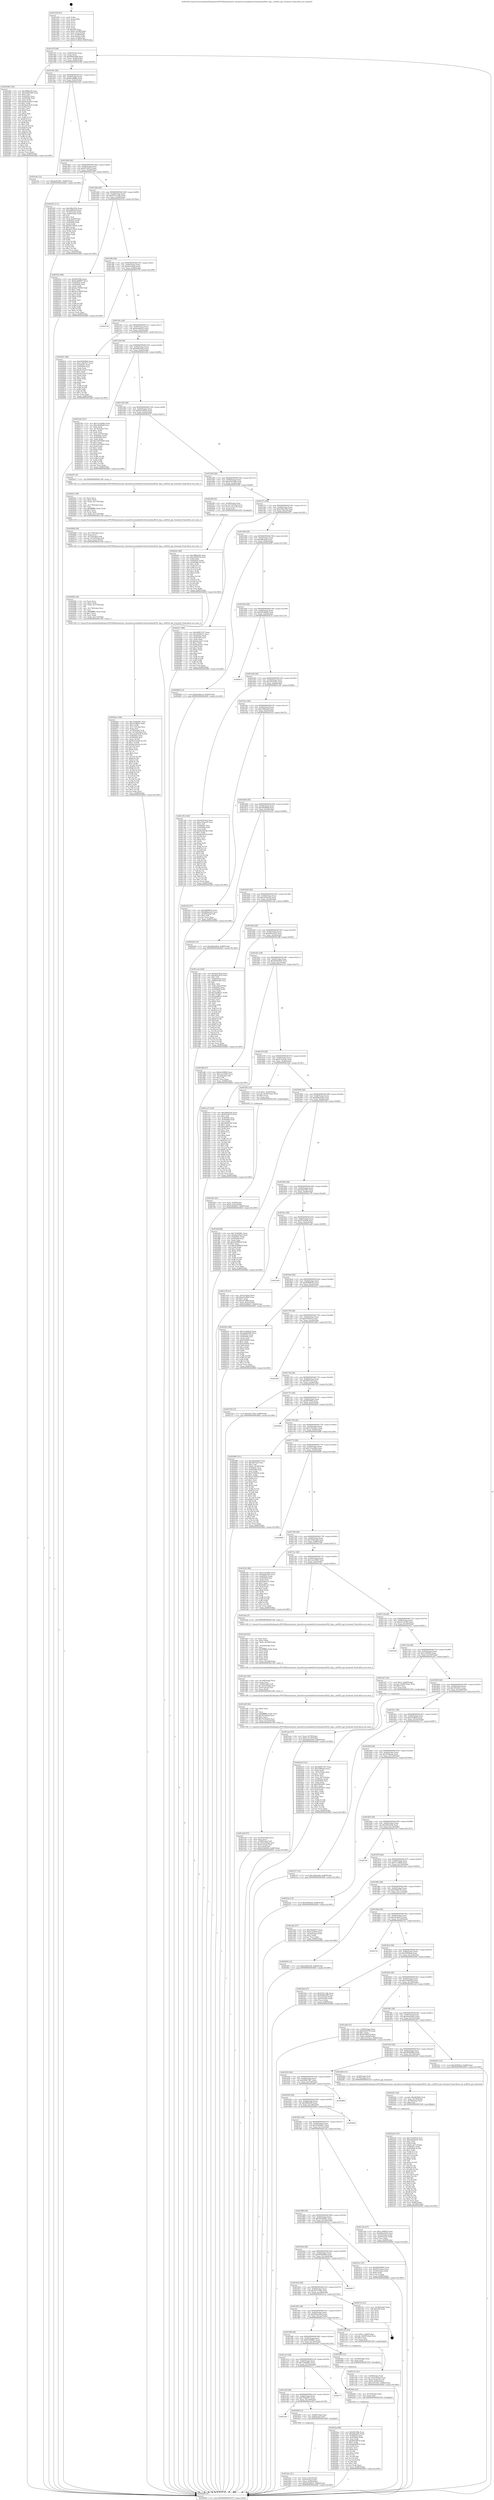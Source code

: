 digraph "0x401450" {
  label = "0x401450 (/mnt/c/Users/mathe/Desktop/tcc/POCII/binaries/extr_linuxdriversmediadvb-frontendsau8522_dig.c_au8522_get_frontend_Final-ollvm.out::main(0))"
  labelloc = "t"
  node[shape=record]

  Entry [label="",width=0.3,height=0.3,shape=circle,fillcolor=black,style=filled]
  "0x40147f" [label="{
     0x40147f [29]\l
     | [instrs]\l
     &nbsp;&nbsp;0x40147f \<+3\>: mov -0x80(%rbp),%eax\l
     &nbsp;&nbsp;0x401482 \<+2\>: mov %eax,%ecx\l
     &nbsp;&nbsp;0x401484 \<+6\>: sub $0x8940cd96,%ecx\l
     &nbsp;&nbsp;0x40148a \<+6\>: mov %eax,-0x84(%rbp)\l
     &nbsp;&nbsp;0x401490 \<+6\>: mov %ecx,-0x88(%rbp)\l
     &nbsp;&nbsp;0x401496 \<+6\>: je 0000000000402368 \<main+0xf18\>\l
  }"]
  "0x402368" [label="{
     0x402368 [144]\l
     | [instrs]\l
     &nbsp;&nbsp;0x402368 \<+5\>: mov $0x4ff0b259,%eax\l
     &nbsp;&nbsp;0x40236d \<+5\>: mov $0xa2001b80,%ecx\l
     &nbsp;&nbsp;0x402372 \<+2\>: mov $0x1,%dl\l
     &nbsp;&nbsp;0x402374 \<+7\>: mov 0x40505c,%esi\l
     &nbsp;&nbsp;0x40237b \<+7\>: mov 0x405060,%edi\l
     &nbsp;&nbsp;0x402382 \<+3\>: mov %esi,%r8d\l
     &nbsp;&nbsp;0x402385 \<+7\>: add $0x9cd16e55,%r8d\l
     &nbsp;&nbsp;0x40238c \<+4\>: sub $0x1,%r8d\l
     &nbsp;&nbsp;0x402390 \<+7\>: sub $0x9cd16e55,%r8d\l
     &nbsp;&nbsp;0x402397 \<+4\>: imul %r8d,%esi\l
     &nbsp;&nbsp;0x40239b \<+3\>: and $0x1,%esi\l
     &nbsp;&nbsp;0x40239e \<+3\>: cmp $0x0,%esi\l
     &nbsp;&nbsp;0x4023a1 \<+4\>: sete %r9b\l
     &nbsp;&nbsp;0x4023a5 \<+3\>: cmp $0xa,%edi\l
     &nbsp;&nbsp;0x4023a8 \<+4\>: setl %r10b\l
     &nbsp;&nbsp;0x4023ac \<+3\>: mov %r9b,%r11b\l
     &nbsp;&nbsp;0x4023af \<+4\>: xor $0xff,%r11b\l
     &nbsp;&nbsp;0x4023b3 \<+3\>: mov %r10b,%bl\l
     &nbsp;&nbsp;0x4023b6 \<+3\>: xor $0xff,%bl\l
     &nbsp;&nbsp;0x4023b9 \<+3\>: xor $0x1,%dl\l
     &nbsp;&nbsp;0x4023bc \<+3\>: mov %r11b,%r14b\l
     &nbsp;&nbsp;0x4023bf \<+4\>: and $0xff,%r14b\l
     &nbsp;&nbsp;0x4023c3 \<+3\>: and %dl,%r9b\l
     &nbsp;&nbsp;0x4023c6 \<+3\>: mov %bl,%r15b\l
     &nbsp;&nbsp;0x4023c9 \<+4\>: and $0xff,%r15b\l
     &nbsp;&nbsp;0x4023cd \<+3\>: and %dl,%r10b\l
     &nbsp;&nbsp;0x4023d0 \<+3\>: or %r9b,%r14b\l
     &nbsp;&nbsp;0x4023d3 \<+3\>: or %r10b,%r15b\l
     &nbsp;&nbsp;0x4023d6 \<+3\>: xor %r15b,%r14b\l
     &nbsp;&nbsp;0x4023d9 \<+3\>: or %bl,%r11b\l
     &nbsp;&nbsp;0x4023dc \<+4\>: xor $0xff,%r11b\l
     &nbsp;&nbsp;0x4023e0 \<+3\>: or $0x1,%dl\l
     &nbsp;&nbsp;0x4023e3 \<+3\>: and %dl,%r11b\l
     &nbsp;&nbsp;0x4023e6 \<+3\>: or %r11b,%r14b\l
     &nbsp;&nbsp;0x4023e9 \<+4\>: test $0x1,%r14b\l
     &nbsp;&nbsp;0x4023ed \<+3\>: cmovne %ecx,%eax\l
     &nbsp;&nbsp;0x4023f0 \<+3\>: mov %eax,-0x80(%rbp)\l
     &nbsp;&nbsp;0x4023f3 \<+5\>: jmp 00000000004028d5 \<main+0x1485\>\l
  }"]
  "0x40149c" [label="{
     0x40149c [28]\l
     | [instrs]\l
     &nbsp;&nbsp;0x40149c \<+5\>: jmp 00000000004014a1 \<main+0x51\>\l
     &nbsp;&nbsp;0x4014a1 \<+6\>: mov -0x84(%rbp),%eax\l
     &nbsp;&nbsp;0x4014a7 \<+5\>: sub $0x8a168f84,%eax\l
     &nbsp;&nbsp;0x4014ac \<+6\>: mov %eax,-0x8c(%rbp)\l
     &nbsp;&nbsp;0x4014b2 \<+6\>: je 0000000000401e6c \<main+0xa1c\>\l
  }"]
  Exit [label="",width=0.3,height=0.3,shape=circle,fillcolor=black,style=filled,peripheries=2]
  "0x401e6c" [label="{
     0x401e6c [12]\l
     | [instrs]\l
     &nbsp;&nbsp;0x401e6c \<+7\>: movl $0xde923f67,-0x80(%rbp)\l
     &nbsp;&nbsp;0x401e73 \<+5\>: jmp 00000000004028d5 \<main+0x1485\>\l
  }"]
  "0x4014b8" [label="{
     0x4014b8 [28]\l
     | [instrs]\l
     &nbsp;&nbsp;0x4014b8 \<+5\>: jmp 00000000004014bd \<main+0x6d\>\l
     &nbsp;&nbsp;0x4014bd \<+6\>: mov -0x84(%rbp),%eax\l
     &nbsp;&nbsp;0x4014c3 \<+5\>: sub $0x9510611f,%eax\l
     &nbsp;&nbsp;0x4014c8 \<+6\>: mov %eax,-0x90(%rbp)\l
     &nbsp;&nbsp;0x4014ce \<+6\>: je 0000000000401f55 \<main+0xb05\>\l
  }"]
  "0x4025aa" [label="{
     0x4025aa [94]\l
     | [instrs]\l
     &nbsp;&nbsp;0x4025aa \<+5\>: mov $0x69109fa,%ecx\l
     &nbsp;&nbsp;0x4025af \<+5\>: mov $0xaf8cafde,%edx\l
     &nbsp;&nbsp;0x4025b4 \<+7\>: mov 0x40505c,%esi\l
     &nbsp;&nbsp;0x4025bb \<+8\>: mov 0x405060,%r8d\l
     &nbsp;&nbsp;0x4025c3 \<+3\>: mov %esi,%r9d\l
     &nbsp;&nbsp;0x4025c6 \<+7\>: sub $0x8b03f874,%r9d\l
     &nbsp;&nbsp;0x4025cd \<+4\>: sub $0x1,%r9d\l
     &nbsp;&nbsp;0x4025d1 \<+7\>: add $0x8b03f874,%r9d\l
     &nbsp;&nbsp;0x4025d8 \<+4\>: imul %r9d,%esi\l
     &nbsp;&nbsp;0x4025dc \<+3\>: and $0x1,%esi\l
     &nbsp;&nbsp;0x4025df \<+3\>: cmp $0x0,%esi\l
     &nbsp;&nbsp;0x4025e2 \<+4\>: sete %r10b\l
     &nbsp;&nbsp;0x4025e6 \<+4\>: cmp $0xa,%r8d\l
     &nbsp;&nbsp;0x4025ea \<+4\>: setl %r11b\l
     &nbsp;&nbsp;0x4025ee \<+3\>: mov %r10b,%bl\l
     &nbsp;&nbsp;0x4025f1 \<+3\>: and %r11b,%bl\l
     &nbsp;&nbsp;0x4025f4 \<+3\>: xor %r11b,%r10b\l
     &nbsp;&nbsp;0x4025f7 \<+3\>: or %r10b,%bl\l
     &nbsp;&nbsp;0x4025fa \<+3\>: test $0x1,%bl\l
     &nbsp;&nbsp;0x4025fd \<+3\>: cmovne %edx,%ecx\l
     &nbsp;&nbsp;0x402600 \<+3\>: mov %ecx,-0x80(%rbp)\l
     &nbsp;&nbsp;0x402603 \<+5\>: jmp 00000000004028d5 \<main+0x1485\>\l
  }"]
  "0x401f55" [label="{
     0x401f55 [111]\l
     | [instrs]\l
     &nbsp;&nbsp;0x401f55 \<+5\>: mov $0x29fa325b,%eax\l
     &nbsp;&nbsp;0x401f5a \<+5\>: mov $0xc4990eaf,%ecx\l
     &nbsp;&nbsp;0x401f5f \<+3\>: mov -0x74(%rbp),%edx\l
     &nbsp;&nbsp;0x401f62 \<+3\>: cmp -0x68(%rbp),%edx\l
     &nbsp;&nbsp;0x401f65 \<+4\>: setl %sil\l
     &nbsp;&nbsp;0x401f69 \<+4\>: and $0x1,%sil\l
     &nbsp;&nbsp;0x401f6d \<+4\>: mov %sil,-0x29(%rbp)\l
     &nbsp;&nbsp;0x401f71 \<+7\>: mov 0x40505c,%edx\l
     &nbsp;&nbsp;0x401f78 \<+7\>: mov 0x405060,%edi\l
     &nbsp;&nbsp;0x401f7f \<+3\>: mov %edx,%r8d\l
     &nbsp;&nbsp;0x401f82 \<+7\>: add $0x58719545,%r8d\l
     &nbsp;&nbsp;0x401f89 \<+4\>: sub $0x1,%r8d\l
     &nbsp;&nbsp;0x401f8d \<+7\>: sub $0x58719545,%r8d\l
     &nbsp;&nbsp;0x401f94 \<+4\>: imul %r8d,%edx\l
     &nbsp;&nbsp;0x401f98 \<+3\>: and $0x1,%edx\l
     &nbsp;&nbsp;0x401f9b \<+3\>: cmp $0x0,%edx\l
     &nbsp;&nbsp;0x401f9e \<+4\>: sete %sil\l
     &nbsp;&nbsp;0x401fa2 \<+3\>: cmp $0xa,%edi\l
     &nbsp;&nbsp;0x401fa5 \<+4\>: setl %r9b\l
     &nbsp;&nbsp;0x401fa9 \<+3\>: mov %sil,%r10b\l
     &nbsp;&nbsp;0x401fac \<+3\>: and %r9b,%r10b\l
     &nbsp;&nbsp;0x401faf \<+3\>: xor %r9b,%sil\l
     &nbsp;&nbsp;0x401fb2 \<+3\>: or %sil,%r10b\l
     &nbsp;&nbsp;0x401fb5 \<+4\>: test $0x1,%r10b\l
     &nbsp;&nbsp;0x401fb9 \<+3\>: cmovne %ecx,%eax\l
     &nbsp;&nbsp;0x401fbc \<+3\>: mov %eax,-0x80(%rbp)\l
     &nbsp;&nbsp;0x401fbf \<+5\>: jmp 00000000004028d5 \<main+0x1485\>\l
  }"]
  "0x4014d4" [label="{
     0x4014d4 [28]\l
     | [instrs]\l
     &nbsp;&nbsp;0x4014d4 \<+5\>: jmp 00000000004014d9 \<main+0x89\>\l
     &nbsp;&nbsp;0x4014d9 \<+6\>: mov -0x84(%rbp),%eax\l
     &nbsp;&nbsp;0x4014df \<+5\>: sub $0x97d11c6b,%eax\l
     &nbsp;&nbsp;0x4014e4 \<+6\>: mov %eax,-0x94(%rbp)\l
     &nbsp;&nbsp;0x4014ea \<+6\>: je 000000000040253a \<main+0x10ea\>\l
  }"]
  "0x40259e" [label="{
     0x40259e [12]\l
     | [instrs]\l
     &nbsp;&nbsp;0x40259e \<+4\>: mov -0x70(%rbp),%rax\l
     &nbsp;&nbsp;0x4025a2 \<+3\>: mov %rax,%rdi\l
     &nbsp;&nbsp;0x4025a5 \<+5\>: call 0000000000401030 \<free@plt\>\l
     | [calls]\l
     &nbsp;&nbsp;0x401030 \{1\} (unknown)\l
  }"]
  "0x40253a" [label="{
     0x40253a [88]\l
     | [instrs]\l
     &nbsp;&nbsp;0x40253a \<+5\>: mov $0x69109fa,%eax\l
     &nbsp;&nbsp;0x40253f \<+5\>: mov $0x6c388667,%ecx\l
     &nbsp;&nbsp;0x402544 \<+7\>: mov 0x40505c,%edx\l
     &nbsp;&nbsp;0x40254b \<+7\>: mov 0x405060,%esi\l
     &nbsp;&nbsp;0x402552 \<+2\>: mov %edx,%edi\l
     &nbsp;&nbsp;0x402554 \<+6\>: add $0xdcc10956,%edi\l
     &nbsp;&nbsp;0x40255a \<+3\>: sub $0x1,%edi\l
     &nbsp;&nbsp;0x40255d \<+6\>: sub $0xdcc10956,%edi\l
     &nbsp;&nbsp;0x402563 \<+3\>: imul %edi,%edx\l
     &nbsp;&nbsp;0x402566 \<+3\>: and $0x1,%edx\l
     &nbsp;&nbsp;0x402569 \<+3\>: cmp $0x0,%edx\l
     &nbsp;&nbsp;0x40256c \<+4\>: sete %r8b\l
     &nbsp;&nbsp;0x402570 \<+3\>: cmp $0xa,%esi\l
     &nbsp;&nbsp;0x402573 \<+4\>: setl %r9b\l
     &nbsp;&nbsp;0x402577 \<+3\>: mov %r8b,%r10b\l
     &nbsp;&nbsp;0x40257a \<+3\>: and %r9b,%r10b\l
     &nbsp;&nbsp;0x40257d \<+3\>: xor %r9b,%r8b\l
     &nbsp;&nbsp;0x402580 \<+3\>: or %r8b,%r10b\l
     &nbsp;&nbsp;0x402583 \<+4\>: test $0x1,%r10b\l
     &nbsp;&nbsp;0x402587 \<+3\>: cmovne %ecx,%eax\l
     &nbsp;&nbsp;0x40258a \<+3\>: mov %eax,-0x80(%rbp)\l
     &nbsp;&nbsp;0x40258d \<+5\>: jmp 00000000004028d5 \<main+0x1485\>\l
  }"]
  "0x4014f0" [label="{
     0x4014f0 [28]\l
     | [instrs]\l
     &nbsp;&nbsp;0x4014f0 \<+5\>: jmp 00000000004014f5 \<main+0xa5\>\l
     &nbsp;&nbsp;0x4014f5 \<+6\>: mov -0x84(%rbp),%eax\l
     &nbsp;&nbsp;0x4014fb \<+5\>: sub $0x9c01f4ed,%eax\l
     &nbsp;&nbsp;0x401500 \<+6\>: mov %eax,-0x98(%rbp)\l
     &nbsp;&nbsp;0x401506 \<+6\>: je 0000000000402759 \<main+0x1309\>\l
  }"]
  "0x40240c" [label="{
     0x40240c [89]\l
     | [instrs]\l
     &nbsp;&nbsp;0x40240c \<+5\>: mov $0x4ff0b259,%edx\l
     &nbsp;&nbsp;0x402411 \<+5\>: mov $0x34d047fe,%esi\l
     &nbsp;&nbsp;0x402416 \<+3\>: xor %r8d,%r8d\l
     &nbsp;&nbsp;0x402419 \<+8\>: mov 0x40505c,%r9d\l
     &nbsp;&nbsp;0x402421 \<+8\>: mov 0x405060,%r10d\l
     &nbsp;&nbsp;0x402429 \<+4\>: sub $0x1,%r8d\l
     &nbsp;&nbsp;0x40242d \<+3\>: mov %r9d,%r11d\l
     &nbsp;&nbsp;0x402430 \<+3\>: add %r8d,%r11d\l
     &nbsp;&nbsp;0x402433 \<+4\>: imul %r11d,%r9d\l
     &nbsp;&nbsp;0x402437 \<+4\>: and $0x1,%r9d\l
     &nbsp;&nbsp;0x40243b \<+4\>: cmp $0x0,%r9d\l
     &nbsp;&nbsp;0x40243f \<+3\>: sete %bl\l
     &nbsp;&nbsp;0x402442 \<+4\>: cmp $0xa,%r10d\l
     &nbsp;&nbsp;0x402446 \<+4\>: setl %r14b\l
     &nbsp;&nbsp;0x40244a \<+3\>: mov %bl,%r15b\l
     &nbsp;&nbsp;0x40244d \<+3\>: and %r14b,%r15b\l
     &nbsp;&nbsp;0x402450 \<+3\>: xor %r14b,%bl\l
     &nbsp;&nbsp;0x402453 \<+3\>: or %bl,%r15b\l
     &nbsp;&nbsp;0x402456 \<+4\>: test $0x1,%r15b\l
     &nbsp;&nbsp;0x40245a \<+3\>: cmovne %esi,%edx\l
     &nbsp;&nbsp;0x40245d \<+3\>: mov %edx,-0x80(%rbp)\l
     &nbsp;&nbsp;0x402460 \<+5\>: jmp 00000000004028d5 \<main+0x1485\>\l
  }"]
  "0x402759" [label="{
     0x402759\l
  }", style=dashed]
  "0x40150c" [label="{
     0x40150c [28]\l
     | [instrs]\l
     &nbsp;&nbsp;0x40150c \<+5\>: jmp 0000000000401511 \<main+0xc1\>\l
     &nbsp;&nbsp;0x401511 \<+6\>: mov -0x84(%rbp),%eax\l
     &nbsp;&nbsp;0x401517 \<+5\>: sub $0x9ce6bce5,%eax\l
     &nbsp;&nbsp;0x40151c \<+6\>: mov %eax,-0x9c(%rbp)\l
     &nbsp;&nbsp;0x401522 \<+6\>: je 0000000000402631 \<main+0x11e1\>\l
  }"]
  "0x4022a8" [label="{
     0x4022a8 [153]\l
     | [instrs]\l
     &nbsp;&nbsp;0x4022a8 \<+5\>: mov $0x7eed5818,%esi\l
     &nbsp;&nbsp;0x4022ad \<+5\>: mov $0x44a20ad5,%ecx\l
     &nbsp;&nbsp;0x4022b2 \<+2\>: mov $0x1,%dl\l
     &nbsp;&nbsp;0x4022b4 \<+3\>: xor %r8d,%r8d\l
     &nbsp;&nbsp;0x4022b7 \<+7\>: movl $0x0,-0x7c(%rbp)\l
     &nbsp;&nbsp;0x4022be \<+8\>: mov 0x40505c,%r9d\l
     &nbsp;&nbsp;0x4022c6 \<+8\>: mov 0x405060,%r10d\l
     &nbsp;&nbsp;0x4022ce \<+4\>: sub $0x1,%r8d\l
     &nbsp;&nbsp;0x4022d2 \<+3\>: mov %r9d,%r11d\l
     &nbsp;&nbsp;0x4022d5 \<+3\>: add %r8d,%r11d\l
     &nbsp;&nbsp;0x4022d8 \<+4\>: imul %r11d,%r9d\l
     &nbsp;&nbsp;0x4022dc \<+4\>: and $0x1,%r9d\l
     &nbsp;&nbsp;0x4022e0 \<+4\>: cmp $0x0,%r9d\l
     &nbsp;&nbsp;0x4022e4 \<+3\>: sete %bl\l
     &nbsp;&nbsp;0x4022e7 \<+4\>: cmp $0xa,%r10d\l
     &nbsp;&nbsp;0x4022eb \<+4\>: setl %r14b\l
     &nbsp;&nbsp;0x4022ef \<+3\>: mov %bl,%r15b\l
     &nbsp;&nbsp;0x4022f2 \<+4\>: xor $0xff,%r15b\l
     &nbsp;&nbsp;0x4022f6 \<+3\>: mov %r14b,%r12b\l
     &nbsp;&nbsp;0x4022f9 \<+4\>: xor $0xff,%r12b\l
     &nbsp;&nbsp;0x4022fd \<+3\>: xor $0x0,%dl\l
     &nbsp;&nbsp;0x402300 \<+3\>: mov %r15b,%r13b\l
     &nbsp;&nbsp;0x402303 \<+4\>: and $0x0,%r13b\l
     &nbsp;&nbsp;0x402307 \<+2\>: and %dl,%bl\l
     &nbsp;&nbsp;0x402309 \<+3\>: mov %r12b,%dil\l
     &nbsp;&nbsp;0x40230c \<+4\>: and $0x0,%dil\l
     &nbsp;&nbsp;0x402310 \<+3\>: and %dl,%r14b\l
     &nbsp;&nbsp;0x402313 \<+3\>: or %bl,%r13b\l
     &nbsp;&nbsp;0x402316 \<+3\>: or %r14b,%dil\l
     &nbsp;&nbsp;0x402319 \<+3\>: xor %dil,%r13b\l
     &nbsp;&nbsp;0x40231c \<+3\>: or %r12b,%r15b\l
     &nbsp;&nbsp;0x40231f \<+4\>: xor $0xff,%r15b\l
     &nbsp;&nbsp;0x402323 \<+3\>: or $0x0,%dl\l
     &nbsp;&nbsp;0x402326 \<+3\>: and %dl,%r15b\l
     &nbsp;&nbsp;0x402329 \<+3\>: or %r15b,%r13b\l
     &nbsp;&nbsp;0x40232c \<+4\>: test $0x1,%r13b\l
     &nbsp;&nbsp;0x402330 \<+3\>: cmovne %ecx,%esi\l
     &nbsp;&nbsp;0x402333 \<+3\>: mov %esi,-0x80(%rbp)\l
     &nbsp;&nbsp;0x402336 \<+6\>: mov %eax,-0x180(%rbp)\l
     &nbsp;&nbsp;0x40233c \<+5\>: jmp 00000000004028d5 \<main+0x1485\>\l
  }"]
  "0x402631" [label="{
     0x402631 [88]\l
     | [instrs]\l
     &nbsp;&nbsp;0x402631 \<+5\>: mov $0x593b80b0,%eax\l
     &nbsp;&nbsp;0x402636 \<+5\>: mov $0x135455a7,%ecx\l
     &nbsp;&nbsp;0x40263b \<+7\>: mov 0x40505c,%edx\l
     &nbsp;&nbsp;0x402642 \<+7\>: mov 0x405060,%esi\l
     &nbsp;&nbsp;0x402649 \<+2\>: mov %edx,%edi\l
     &nbsp;&nbsp;0x40264b \<+6\>: add $0x4233a573,%edi\l
     &nbsp;&nbsp;0x402651 \<+3\>: sub $0x1,%edi\l
     &nbsp;&nbsp;0x402654 \<+6\>: sub $0x4233a573,%edi\l
     &nbsp;&nbsp;0x40265a \<+3\>: imul %edi,%edx\l
     &nbsp;&nbsp;0x40265d \<+3\>: and $0x1,%edx\l
     &nbsp;&nbsp;0x402660 \<+3\>: cmp $0x0,%edx\l
     &nbsp;&nbsp;0x402663 \<+4\>: sete %r8b\l
     &nbsp;&nbsp;0x402667 \<+3\>: cmp $0xa,%esi\l
     &nbsp;&nbsp;0x40266a \<+4\>: setl %r9b\l
     &nbsp;&nbsp;0x40266e \<+3\>: mov %r8b,%r10b\l
     &nbsp;&nbsp;0x402671 \<+3\>: and %r9b,%r10b\l
     &nbsp;&nbsp;0x402674 \<+3\>: xor %r9b,%r8b\l
     &nbsp;&nbsp;0x402677 \<+3\>: or %r8b,%r10b\l
     &nbsp;&nbsp;0x40267a \<+4\>: test $0x1,%r10b\l
     &nbsp;&nbsp;0x40267e \<+3\>: cmovne %ecx,%eax\l
     &nbsp;&nbsp;0x402681 \<+3\>: mov %eax,-0x80(%rbp)\l
     &nbsp;&nbsp;0x402684 \<+5\>: jmp 00000000004028d5 \<main+0x1485\>\l
  }"]
  "0x401528" [label="{
     0x401528 [28]\l
     | [instrs]\l
     &nbsp;&nbsp;0x401528 \<+5\>: jmp 000000000040152d \<main+0xdd\>\l
     &nbsp;&nbsp;0x40152d \<+6\>: mov -0x84(%rbp),%eax\l
     &nbsp;&nbsp;0x401533 \<+5\>: sub $0x9df2e9a3,%eax\l
     &nbsp;&nbsp;0x401538 \<+6\>: mov %eax,-0xa0(%rbp)\l
     &nbsp;&nbsp;0x40153e \<+6\>: je 00000000004021bb \<main+0xd6b\>\l
  }"]
  "0x402291" [label="{
     0x402291 [23]\l
     | [instrs]\l
     &nbsp;&nbsp;0x402291 \<+10\>: movabs $0x4030b6,%rdi\l
     &nbsp;&nbsp;0x40229b \<+3\>: mov %eax,-0x78(%rbp)\l
     &nbsp;&nbsp;0x40229e \<+3\>: mov -0x78(%rbp),%esi\l
     &nbsp;&nbsp;0x4022a1 \<+2\>: mov $0x0,%al\l
     &nbsp;&nbsp;0x4022a3 \<+5\>: call 0000000000401040 \<printf@plt\>\l
     | [calls]\l
     &nbsp;&nbsp;0x401040 \{1\} (unknown)\l
  }"]
  "0x4021bb" [label="{
     0x4021bb [101]\l
     | [instrs]\l
     &nbsp;&nbsp;0x4021bb \<+5\>: mov $0x151e046a,%eax\l
     &nbsp;&nbsp;0x4021c0 \<+5\>: mov $0xc4bd9b4f,%ecx\l
     &nbsp;&nbsp;0x4021c5 \<+2\>: xor %edx,%edx\l
     &nbsp;&nbsp;0x4021c7 \<+3\>: mov -0x74(%rbp),%esi\l
     &nbsp;&nbsp;0x4021ca \<+3\>: sub $0x1,%edx\l
     &nbsp;&nbsp;0x4021cd \<+2\>: sub %edx,%esi\l
     &nbsp;&nbsp;0x4021cf \<+3\>: mov %esi,-0x74(%rbp)\l
     &nbsp;&nbsp;0x4021d2 \<+7\>: mov 0x40505c,%edx\l
     &nbsp;&nbsp;0x4021d9 \<+7\>: mov 0x405060,%esi\l
     &nbsp;&nbsp;0x4021e0 \<+2\>: mov %edx,%edi\l
     &nbsp;&nbsp;0x4021e2 \<+6\>: add $0x10d793b0,%edi\l
     &nbsp;&nbsp;0x4021e8 \<+3\>: sub $0x1,%edi\l
     &nbsp;&nbsp;0x4021eb \<+6\>: sub $0x10d793b0,%edi\l
     &nbsp;&nbsp;0x4021f1 \<+3\>: imul %edi,%edx\l
     &nbsp;&nbsp;0x4021f4 \<+3\>: and $0x1,%edx\l
     &nbsp;&nbsp;0x4021f7 \<+3\>: cmp $0x0,%edx\l
     &nbsp;&nbsp;0x4021fa \<+4\>: sete %r8b\l
     &nbsp;&nbsp;0x4021fe \<+3\>: cmp $0xa,%esi\l
     &nbsp;&nbsp;0x402201 \<+4\>: setl %r9b\l
     &nbsp;&nbsp;0x402205 \<+3\>: mov %r8b,%r10b\l
     &nbsp;&nbsp;0x402208 \<+3\>: and %r9b,%r10b\l
     &nbsp;&nbsp;0x40220b \<+3\>: xor %r9b,%r8b\l
     &nbsp;&nbsp;0x40220e \<+3\>: or %r8b,%r10b\l
     &nbsp;&nbsp;0x402211 \<+4\>: test $0x1,%r10b\l
     &nbsp;&nbsp;0x402215 \<+3\>: cmovne %ecx,%eax\l
     &nbsp;&nbsp;0x402218 \<+3\>: mov %eax,-0x80(%rbp)\l
     &nbsp;&nbsp;0x40221b \<+5\>: jmp 00000000004028d5 \<main+0x1485\>\l
  }"]
  "0x401544" [label="{
     0x401544 [28]\l
     | [instrs]\l
     &nbsp;&nbsp;0x401544 \<+5\>: jmp 0000000000401549 \<main+0xf9\>\l
     &nbsp;&nbsp;0x401549 \<+6\>: mov -0x84(%rbp),%eax\l
     &nbsp;&nbsp;0x40154f \<+5\>: sub $0x9e2358e2,%eax\l
     &nbsp;&nbsp;0x401554 \<+6\>: mov %eax,-0xa4(%rbp)\l
     &nbsp;&nbsp;0x40155a \<+6\>: je 0000000000402037 \<main+0xbe7\>\l
  }"]
  "0x4020ae" [label="{
     0x4020ae [169]\l
     | [instrs]\l
     &nbsp;&nbsp;0x4020ae \<+5\>: mov $0x724d5681,%ecx\l
     &nbsp;&nbsp;0x4020b3 \<+5\>: mov $0x221ff8c6,%edx\l
     &nbsp;&nbsp;0x4020b8 \<+3\>: mov $0x1,%r9b\l
     &nbsp;&nbsp;0x4020bb \<+6\>: mov -0x17c(%rbp),%esi\l
     &nbsp;&nbsp;0x4020c1 \<+3\>: imul %eax,%esi\l
     &nbsp;&nbsp;0x4020c4 \<+4\>: mov -0x70(%rbp),%rdi\l
     &nbsp;&nbsp;0x4020c8 \<+4\>: movslq -0x74(%rbp),%r8\l
     &nbsp;&nbsp;0x4020cc \<+5\>: mov %esi,0x4(%rdi,%r8,8)\l
     &nbsp;&nbsp;0x4020d1 \<+7\>: mov 0x40505c,%eax\l
     &nbsp;&nbsp;0x4020d8 \<+7\>: mov 0x405060,%esi\l
     &nbsp;&nbsp;0x4020df \<+3\>: mov %eax,%r10d\l
     &nbsp;&nbsp;0x4020e2 \<+7\>: sub $0x9e14229a,%r10d\l
     &nbsp;&nbsp;0x4020e9 \<+4\>: sub $0x1,%r10d\l
     &nbsp;&nbsp;0x4020ed \<+7\>: add $0x9e14229a,%r10d\l
     &nbsp;&nbsp;0x4020f4 \<+4\>: imul %r10d,%eax\l
     &nbsp;&nbsp;0x4020f8 \<+3\>: and $0x1,%eax\l
     &nbsp;&nbsp;0x4020fb \<+3\>: cmp $0x0,%eax\l
     &nbsp;&nbsp;0x4020fe \<+4\>: sete %r11b\l
     &nbsp;&nbsp;0x402102 \<+3\>: cmp $0xa,%esi\l
     &nbsp;&nbsp;0x402105 \<+3\>: setl %bl\l
     &nbsp;&nbsp;0x402108 \<+3\>: mov %r11b,%r14b\l
     &nbsp;&nbsp;0x40210b \<+4\>: xor $0xff,%r14b\l
     &nbsp;&nbsp;0x40210f \<+3\>: mov %bl,%r15b\l
     &nbsp;&nbsp;0x402112 \<+4\>: xor $0xff,%r15b\l
     &nbsp;&nbsp;0x402116 \<+4\>: xor $0x1,%r9b\l
     &nbsp;&nbsp;0x40211a \<+3\>: mov %r14b,%r12b\l
     &nbsp;&nbsp;0x40211d \<+4\>: and $0xff,%r12b\l
     &nbsp;&nbsp;0x402121 \<+3\>: and %r9b,%r11b\l
     &nbsp;&nbsp;0x402124 \<+3\>: mov %r15b,%r13b\l
     &nbsp;&nbsp;0x402127 \<+4\>: and $0xff,%r13b\l
     &nbsp;&nbsp;0x40212b \<+3\>: and %r9b,%bl\l
     &nbsp;&nbsp;0x40212e \<+3\>: or %r11b,%r12b\l
     &nbsp;&nbsp;0x402131 \<+3\>: or %bl,%r13b\l
     &nbsp;&nbsp;0x402134 \<+3\>: xor %r13b,%r12b\l
     &nbsp;&nbsp;0x402137 \<+3\>: or %r15b,%r14b\l
     &nbsp;&nbsp;0x40213a \<+4\>: xor $0xff,%r14b\l
     &nbsp;&nbsp;0x40213e \<+4\>: or $0x1,%r9b\l
     &nbsp;&nbsp;0x402142 \<+3\>: and %r9b,%r14b\l
     &nbsp;&nbsp;0x402145 \<+3\>: or %r14b,%r12b\l
     &nbsp;&nbsp;0x402148 \<+4\>: test $0x1,%r12b\l
     &nbsp;&nbsp;0x40214c \<+3\>: cmovne %edx,%ecx\l
     &nbsp;&nbsp;0x40214f \<+3\>: mov %ecx,-0x80(%rbp)\l
     &nbsp;&nbsp;0x402152 \<+5\>: jmp 00000000004028d5 \<main+0x1485\>\l
  }"]
  "0x402037" [label="{
     0x402037 [5]\l
     | [instrs]\l
     &nbsp;&nbsp;0x402037 \<+5\>: call 0000000000401160 \<next_i\>\l
     | [calls]\l
     &nbsp;&nbsp;0x401160 \{1\} (/mnt/c/Users/mathe/Desktop/tcc/POCII/binaries/extr_linuxdriversmediadvb-frontendsau8522_dig.c_au8522_get_frontend_Final-ollvm.out::next_i)\l
  }"]
  "0x401560" [label="{
     0x401560 [28]\l
     | [instrs]\l
     &nbsp;&nbsp;0x401560 \<+5\>: jmp 0000000000401565 \<main+0x115\>\l
     &nbsp;&nbsp;0x401565 \<+6\>: mov -0x84(%rbp),%eax\l
     &nbsp;&nbsp;0x40156b \<+5\>: sub $0xa2001b80,%eax\l
     &nbsp;&nbsp;0x401570 \<+6\>: mov %eax,-0xa8(%rbp)\l
     &nbsp;&nbsp;0x401576 \<+6\>: je 00000000004023f8 \<main+0xfa8\>\l
  }"]
  "0x402082" [label="{
     0x402082 [44]\l
     | [instrs]\l
     &nbsp;&nbsp;0x402082 \<+2\>: xor %ecx,%ecx\l
     &nbsp;&nbsp;0x402084 \<+5\>: mov $0x2,%edx\l
     &nbsp;&nbsp;0x402089 \<+6\>: mov %edx,-0x178(%rbp)\l
     &nbsp;&nbsp;0x40208f \<+1\>: cltd\l
     &nbsp;&nbsp;0x402090 \<+6\>: mov -0x178(%rbp),%esi\l
     &nbsp;&nbsp;0x402096 \<+2\>: idiv %esi\l
     &nbsp;&nbsp;0x402098 \<+6\>: imul $0xfffffffe,%edx,%edx\l
     &nbsp;&nbsp;0x40209e \<+3\>: sub $0x1,%ecx\l
     &nbsp;&nbsp;0x4020a1 \<+2\>: sub %ecx,%edx\l
     &nbsp;&nbsp;0x4020a3 \<+6\>: mov %edx,-0x17c(%rbp)\l
     &nbsp;&nbsp;0x4020a9 \<+5\>: call 0000000000401160 \<next_i\>\l
     | [calls]\l
     &nbsp;&nbsp;0x401160 \{1\} (/mnt/c/Users/mathe/Desktop/tcc/POCII/binaries/extr_linuxdriversmediadvb-frontendsau8522_dig.c_au8522_get_frontend_Final-ollvm.out::next_i)\l
  }"]
  "0x4023f8" [label="{
     0x4023f8 [20]\l
     | [instrs]\l
     &nbsp;&nbsp;0x4023f8 \<+4\>: mov -0x58(%rbp),%rax\l
     &nbsp;&nbsp;0x4023fc \<+4\>: movslq -0x7c(%rbp),%rcx\l
     &nbsp;&nbsp;0x402400 \<+4\>: mov (%rax,%rcx,8),%rax\l
     &nbsp;&nbsp;0x402404 \<+3\>: mov %rax,%rdi\l
     &nbsp;&nbsp;0x402407 \<+5\>: call 0000000000401030 \<free@plt\>\l
     | [calls]\l
     &nbsp;&nbsp;0x401030 \{1\} (unknown)\l
  }"]
  "0x40157c" [label="{
     0x40157c [28]\l
     | [instrs]\l
     &nbsp;&nbsp;0x40157c \<+5\>: jmp 0000000000401581 \<main+0x131\>\l
     &nbsp;&nbsp;0x401581 \<+6\>: mov -0x84(%rbp),%eax\l
     &nbsp;&nbsp;0x401587 \<+5\>: sub $0xa59bc394,%eax\l
     &nbsp;&nbsp;0x40158c \<+6\>: mov %eax,-0xac(%rbp)\l
     &nbsp;&nbsp;0x401592 \<+6\>: je 0000000000402471 \<main+0x1021\>\l
  }"]
  "0x402068" [label="{
     0x402068 [26]\l
     | [instrs]\l
     &nbsp;&nbsp;0x402068 \<+6\>: mov -0x174(%rbp),%ecx\l
     &nbsp;&nbsp;0x40206e \<+3\>: imul %eax,%ecx\l
     &nbsp;&nbsp;0x402071 \<+4\>: mov -0x70(%rbp),%rdi\l
     &nbsp;&nbsp;0x402075 \<+4\>: movslq -0x74(%rbp),%r8\l
     &nbsp;&nbsp;0x402079 \<+4\>: mov %ecx,(%rdi,%r8,8)\l
     &nbsp;&nbsp;0x40207d \<+5\>: call 0000000000401160 \<next_i\>\l
     | [calls]\l
     &nbsp;&nbsp;0x401160 \{1\} (/mnt/c/Users/mathe/Desktop/tcc/POCII/binaries/extr_linuxdriversmediadvb-frontendsau8522_dig.c_au8522_get_frontend_Final-ollvm.out::next_i)\l
  }"]
  "0x402471" [label="{
     0x402471 [88]\l
     | [instrs]\l
     &nbsp;&nbsp;0x402471 \<+5\>: mov $0x490b72d7,%eax\l
     &nbsp;&nbsp;0x402476 \<+5\>: mov $0x1f5262c1,%ecx\l
     &nbsp;&nbsp;0x40247b \<+7\>: mov 0x40505c,%edx\l
     &nbsp;&nbsp;0x402482 \<+7\>: mov 0x405060,%esi\l
     &nbsp;&nbsp;0x402489 \<+2\>: mov %edx,%edi\l
     &nbsp;&nbsp;0x40248b \<+6\>: add $0xbea2ef11,%edi\l
     &nbsp;&nbsp;0x402491 \<+3\>: sub $0x1,%edi\l
     &nbsp;&nbsp;0x402494 \<+6\>: sub $0xbea2ef11,%edi\l
     &nbsp;&nbsp;0x40249a \<+3\>: imul %edi,%edx\l
     &nbsp;&nbsp;0x40249d \<+3\>: and $0x1,%edx\l
     &nbsp;&nbsp;0x4024a0 \<+3\>: cmp $0x0,%edx\l
     &nbsp;&nbsp;0x4024a3 \<+4\>: sete %r8b\l
     &nbsp;&nbsp;0x4024a7 \<+3\>: cmp $0xa,%esi\l
     &nbsp;&nbsp;0x4024aa \<+4\>: setl %r9b\l
     &nbsp;&nbsp;0x4024ae \<+3\>: mov %r8b,%r10b\l
     &nbsp;&nbsp;0x4024b1 \<+3\>: and %r9b,%r10b\l
     &nbsp;&nbsp;0x4024b4 \<+3\>: xor %r9b,%r8b\l
     &nbsp;&nbsp;0x4024b7 \<+3\>: or %r8b,%r10b\l
     &nbsp;&nbsp;0x4024ba \<+4\>: test $0x1,%r10b\l
     &nbsp;&nbsp;0x4024be \<+3\>: cmovne %ecx,%eax\l
     &nbsp;&nbsp;0x4024c1 \<+3\>: mov %eax,-0x80(%rbp)\l
     &nbsp;&nbsp;0x4024c4 \<+5\>: jmp 00000000004028d5 \<main+0x1485\>\l
  }"]
  "0x401598" [label="{
     0x401598 [28]\l
     | [instrs]\l
     &nbsp;&nbsp;0x401598 \<+5\>: jmp 000000000040159d \<main+0x14d\>\l
     &nbsp;&nbsp;0x40159d \<+6\>: mov -0x84(%rbp),%eax\l
     &nbsp;&nbsp;0x4015a3 \<+5\>: sub $0xaf8cafde,%eax\l
     &nbsp;&nbsp;0x4015a8 \<+6\>: mov %eax,-0xb0(%rbp)\l
     &nbsp;&nbsp;0x4015ae \<+6\>: je 0000000000402608 \<main+0x11b8\>\l
  }"]
  "0x40203c" [label="{
     0x40203c [44]\l
     | [instrs]\l
     &nbsp;&nbsp;0x40203c \<+2\>: xor %ecx,%ecx\l
     &nbsp;&nbsp;0x40203e \<+5\>: mov $0x2,%edx\l
     &nbsp;&nbsp;0x402043 \<+6\>: mov %edx,-0x170(%rbp)\l
     &nbsp;&nbsp;0x402049 \<+1\>: cltd\l
     &nbsp;&nbsp;0x40204a \<+6\>: mov -0x170(%rbp),%esi\l
     &nbsp;&nbsp;0x402050 \<+2\>: idiv %esi\l
     &nbsp;&nbsp;0x402052 \<+6\>: imul $0xfffffffe,%edx,%edx\l
     &nbsp;&nbsp;0x402058 \<+3\>: sub $0x1,%ecx\l
     &nbsp;&nbsp;0x40205b \<+2\>: sub %ecx,%edx\l
     &nbsp;&nbsp;0x40205d \<+6\>: mov %edx,-0x174(%rbp)\l
     &nbsp;&nbsp;0x402063 \<+5\>: call 0000000000401160 \<next_i\>\l
     | [calls]\l
     &nbsp;&nbsp;0x401160 \{1\} (/mnt/c/Users/mathe/Desktop/tcc/POCII/binaries/extr_linuxdriversmediadvb-frontendsau8522_dig.c_au8522_get_frontend_Final-ollvm.out::next_i)\l
  }"]
  "0x402608" [label="{
     0x402608 [12]\l
     | [instrs]\l
     &nbsp;&nbsp;0x402608 \<+7\>: movl $0x9ce6bce5,-0x80(%rbp)\l
     &nbsp;&nbsp;0x40260f \<+5\>: jmp 00000000004028d5 \<main+0x1485\>\l
  }"]
  "0x4015b4" [label="{
     0x4015b4 [28]\l
     | [instrs]\l
     &nbsp;&nbsp;0x4015b4 \<+5\>: jmp 00000000004015b9 \<main+0x169\>\l
     &nbsp;&nbsp;0x4015b9 \<+6\>: mov -0x84(%rbp),%eax\l
     &nbsp;&nbsp;0x4015bf \<+5\>: sub $0xb8539b94,%eax\l
     &nbsp;&nbsp;0x4015c4 \<+6\>: mov %eax,-0xb4(%rbp)\l
     &nbsp;&nbsp;0x4015ca \<+6\>: je 0000000000402614 \<main+0x11c4\>\l
  }"]
  "0x401eae" [label="{
     0x401eae [23]\l
     | [instrs]\l
     &nbsp;&nbsp;0x401eae \<+4\>: mov %rax,-0x70(%rbp)\l
     &nbsp;&nbsp;0x401eb2 \<+7\>: movl $0x0,-0x74(%rbp)\l
     &nbsp;&nbsp;0x401eb9 \<+7\>: movl $0xd44a05b4,-0x80(%rbp)\l
     &nbsp;&nbsp;0x401ec0 \<+5\>: jmp 00000000004028d5 \<main+0x1485\>\l
  }"]
  "0x402614" [label="{
     0x402614\l
  }", style=dashed]
  "0x4015d0" [label="{
     0x4015d0 [28]\l
     | [instrs]\l
     &nbsp;&nbsp;0x4015d0 \<+5\>: jmp 00000000004015d5 \<main+0x185\>\l
     &nbsp;&nbsp;0x4015d5 \<+6\>: mov -0x84(%rbp),%eax\l
     &nbsp;&nbsp;0x4015db \<+5\>: sub $0xc35319a1,%eax\l
     &nbsp;&nbsp;0x4015e0 \<+6\>: mov %eax,-0xb8(%rbp)\l
     &nbsp;&nbsp;0x4015e6 \<+6\>: je 0000000000401c5b \<main+0x80b\>\l
  }"]
  "0x401e28" [label="{
     0x401e28 [37]\l
     | [instrs]\l
     &nbsp;&nbsp;0x401e28 \<+6\>: mov -0x16c(%rbp),%ecx\l
     &nbsp;&nbsp;0x401e2e \<+3\>: imul %eax,%ecx\l
     &nbsp;&nbsp;0x401e31 \<+4\>: mov -0x58(%rbp),%r8\l
     &nbsp;&nbsp;0x401e35 \<+4\>: movslq -0x5c(%rbp),%r9\l
     &nbsp;&nbsp;0x401e39 \<+4\>: mov (%r8,%r9,8),%r8\l
     &nbsp;&nbsp;0x401e3d \<+4\>: mov %ecx,0x4(%r8)\l
     &nbsp;&nbsp;0x401e41 \<+7\>: movl $0x41fa0028,-0x80(%rbp)\l
     &nbsp;&nbsp;0x401e48 \<+5\>: jmp 00000000004028d5 \<main+0x1485\>\l
  }"]
  "0x401c5b" [label="{
     0x401c5b [144]\l
     | [instrs]\l
     &nbsp;&nbsp;0x401c5b \<+5\>: mov $0x9c01f4ed,%eax\l
     &nbsp;&nbsp;0x401c60 \<+5\>: mov $0xcd78ecd5,%ecx\l
     &nbsp;&nbsp;0x401c65 \<+2\>: mov $0x1,%dl\l
     &nbsp;&nbsp;0x401c67 \<+7\>: mov 0x40505c,%esi\l
     &nbsp;&nbsp;0x401c6e \<+7\>: mov 0x405060,%edi\l
     &nbsp;&nbsp;0x401c75 \<+3\>: mov %esi,%r8d\l
     &nbsp;&nbsp;0x401c78 \<+7\>: add $0x92c65c0b,%r8d\l
     &nbsp;&nbsp;0x401c7f \<+4\>: sub $0x1,%r8d\l
     &nbsp;&nbsp;0x401c83 \<+7\>: sub $0x92c65c0b,%r8d\l
     &nbsp;&nbsp;0x401c8a \<+4\>: imul %r8d,%esi\l
     &nbsp;&nbsp;0x401c8e \<+3\>: and $0x1,%esi\l
     &nbsp;&nbsp;0x401c91 \<+3\>: cmp $0x0,%esi\l
     &nbsp;&nbsp;0x401c94 \<+4\>: sete %r9b\l
     &nbsp;&nbsp;0x401c98 \<+3\>: cmp $0xa,%edi\l
     &nbsp;&nbsp;0x401c9b \<+4\>: setl %r10b\l
     &nbsp;&nbsp;0x401c9f \<+3\>: mov %r9b,%r11b\l
     &nbsp;&nbsp;0x401ca2 \<+4\>: xor $0xff,%r11b\l
     &nbsp;&nbsp;0x401ca6 \<+3\>: mov %r10b,%bl\l
     &nbsp;&nbsp;0x401ca9 \<+3\>: xor $0xff,%bl\l
     &nbsp;&nbsp;0x401cac \<+3\>: xor $0x1,%dl\l
     &nbsp;&nbsp;0x401caf \<+3\>: mov %r11b,%r14b\l
     &nbsp;&nbsp;0x401cb2 \<+4\>: and $0xff,%r14b\l
     &nbsp;&nbsp;0x401cb6 \<+3\>: and %dl,%r9b\l
     &nbsp;&nbsp;0x401cb9 \<+3\>: mov %bl,%r15b\l
     &nbsp;&nbsp;0x401cbc \<+4\>: and $0xff,%r15b\l
     &nbsp;&nbsp;0x401cc0 \<+3\>: and %dl,%r10b\l
     &nbsp;&nbsp;0x401cc3 \<+3\>: or %r9b,%r14b\l
     &nbsp;&nbsp;0x401cc6 \<+3\>: or %r10b,%r15b\l
     &nbsp;&nbsp;0x401cc9 \<+3\>: xor %r15b,%r14b\l
     &nbsp;&nbsp;0x401ccc \<+3\>: or %bl,%r11b\l
     &nbsp;&nbsp;0x401ccf \<+4\>: xor $0xff,%r11b\l
     &nbsp;&nbsp;0x401cd3 \<+3\>: or $0x1,%dl\l
     &nbsp;&nbsp;0x401cd6 \<+3\>: and %dl,%r11b\l
     &nbsp;&nbsp;0x401cd9 \<+3\>: or %r11b,%r14b\l
     &nbsp;&nbsp;0x401cdc \<+4\>: test $0x1,%r14b\l
     &nbsp;&nbsp;0x401ce0 \<+3\>: cmovne %ecx,%eax\l
     &nbsp;&nbsp;0x401ce3 \<+3\>: mov %eax,-0x80(%rbp)\l
     &nbsp;&nbsp;0x401ce6 \<+5\>: jmp 00000000004028d5 \<main+0x1485\>\l
  }"]
  "0x4015ec" [label="{
     0x4015ec [28]\l
     | [instrs]\l
     &nbsp;&nbsp;0x4015ec \<+5\>: jmp 00000000004015f1 \<main+0x1a1\>\l
     &nbsp;&nbsp;0x4015f1 \<+6\>: mov -0x84(%rbp),%eax\l
     &nbsp;&nbsp;0x4015f7 \<+5\>: sub $0xc4990eaf,%eax\l
     &nbsp;&nbsp;0x4015fc \<+6\>: mov %eax,-0xbc(%rbp)\l
     &nbsp;&nbsp;0x401602 \<+6\>: je 0000000000401fc4 \<main+0xb74\>\l
  }"]
  "0x401e00" [label="{
     0x401e00 [40]\l
     | [instrs]\l
     &nbsp;&nbsp;0x401e00 \<+5\>: mov $0x2,%ecx\l
     &nbsp;&nbsp;0x401e05 \<+1\>: cltd\l
     &nbsp;&nbsp;0x401e06 \<+2\>: idiv %ecx\l
     &nbsp;&nbsp;0x401e08 \<+6\>: imul $0xfffffffe,%edx,%ecx\l
     &nbsp;&nbsp;0x401e0e \<+6\>: sub $0x7b10edc6,%ecx\l
     &nbsp;&nbsp;0x401e14 \<+3\>: add $0x1,%ecx\l
     &nbsp;&nbsp;0x401e17 \<+6\>: add $0x7b10edc6,%ecx\l
     &nbsp;&nbsp;0x401e1d \<+6\>: mov %ecx,-0x16c(%rbp)\l
     &nbsp;&nbsp;0x401e23 \<+5\>: call 0000000000401160 \<next_i\>\l
     | [calls]\l
     &nbsp;&nbsp;0x401160 \{1\} (/mnt/c/Users/mathe/Desktop/tcc/POCII/binaries/extr_linuxdriversmediadvb-frontendsau8522_dig.c_au8522_get_frontend_Final-ollvm.out::next_i)\l
  }"]
  "0x401fc4" [label="{
     0x401fc4 [27]\l
     | [instrs]\l
     &nbsp;&nbsp;0x401fc4 \<+5\>: mov $0xf2988032,%eax\l
     &nbsp;&nbsp;0x401fc9 \<+5\>: mov $0xd86a2ab3,%ecx\l
     &nbsp;&nbsp;0x401fce \<+3\>: mov -0x29(%rbp),%dl\l
     &nbsp;&nbsp;0x401fd1 \<+3\>: test $0x1,%dl\l
     &nbsp;&nbsp;0x401fd4 \<+3\>: cmovne %ecx,%eax\l
     &nbsp;&nbsp;0x401fd7 \<+3\>: mov %eax,-0x80(%rbp)\l
     &nbsp;&nbsp;0x401fda \<+5\>: jmp 00000000004028d5 \<main+0x1485\>\l
  }"]
  "0x401608" [label="{
     0x401608 [28]\l
     | [instrs]\l
     &nbsp;&nbsp;0x401608 \<+5\>: jmp 000000000040160d \<main+0x1bd\>\l
     &nbsp;&nbsp;0x40160d \<+6\>: mov -0x84(%rbp),%eax\l
     &nbsp;&nbsp;0x401613 \<+5\>: sub $0xc4bd9b4f,%eax\l
     &nbsp;&nbsp;0x401618 \<+6\>: mov %eax,-0xc0(%rbp)\l
     &nbsp;&nbsp;0x40161e \<+6\>: je 0000000000402220 \<main+0xdd0\>\l
  }"]
  "0x401de3" [label="{
     0x401de3 [29]\l
     | [instrs]\l
     &nbsp;&nbsp;0x401de3 \<+6\>: mov -0x168(%rbp),%ecx\l
     &nbsp;&nbsp;0x401de9 \<+3\>: imul %eax,%ecx\l
     &nbsp;&nbsp;0x401dec \<+4\>: mov -0x58(%rbp),%r8\l
     &nbsp;&nbsp;0x401df0 \<+4\>: movslq -0x5c(%rbp),%r9\l
     &nbsp;&nbsp;0x401df4 \<+4\>: mov (%r8,%r9,8),%r8\l
     &nbsp;&nbsp;0x401df8 \<+3\>: mov %ecx,(%r8)\l
     &nbsp;&nbsp;0x401dfb \<+5\>: call 0000000000401160 \<next_i\>\l
     | [calls]\l
     &nbsp;&nbsp;0x401160 \{1\} (/mnt/c/Users/mathe/Desktop/tcc/POCII/binaries/extr_linuxdriversmediadvb-frontendsau8522_dig.c_au8522_get_frontend_Final-ollvm.out::next_i)\l
  }"]
  "0x402220" [label="{
     0x402220 [12]\l
     | [instrs]\l
     &nbsp;&nbsp;0x402220 \<+7\>: movl $0xd44a05b4,-0x80(%rbp)\l
     &nbsp;&nbsp;0x402227 \<+5\>: jmp 00000000004028d5 \<main+0x1485\>\l
  }"]
  "0x401624" [label="{
     0x401624 [28]\l
     | [instrs]\l
     &nbsp;&nbsp;0x401624 \<+5\>: jmp 0000000000401629 \<main+0x1d9\>\l
     &nbsp;&nbsp;0x401629 \<+6\>: mov -0x84(%rbp),%eax\l
     &nbsp;&nbsp;0x40162f \<+5\>: sub $0xcd78ecd5,%eax\l
     &nbsp;&nbsp;0x401634 \<+6\>: mov %eax,-0xc4(%rbp)\l
     &nbsp;&nbsp;0x40163a \<+6\>: je 0000000000401ceb \<main+0x89b\>\l
  }"]
  "0x401daf" [label="{
     0x401daf [52]\l
     | [instrs]\l
     &nbsp;&nbsp;0x401daf \<+2\>: xor %ecx,%ecx\l
     &nbsp;&nbsp;0x401db1 \<+5\>: mov $0x2,%edx\l
     &nbsp;&nbsp;0x401db6 \<+6\>: mov %edx,-0x164(%rbp)\l
     &nbsp;&nbsp;0x401dbc \<+1\>: cltd\l
     &nbsp;&nbsp;0x401dbd \<+6\>: mov -0x164(%rbp),%esi\l
     &nbsp;&nbsp;0x401dc3 \<+2\>: idiv %esi\l
     &nbsp;&nbsp;0x401dc5 \<+6\>: imul $0xfffffffe,%edx,%edx\l
     &nbsp;&nbsp;0x401dcb \<+2\>: mov %ecx,%edi\l
     &nbsp;&nbsp;0x401dcd \<+2\>: sub %edx,%edi\l
     &nbsp;&nbsp;0x401dcf \<+2\>: mov %ecx,%edx\l
     &nbsp;&nbsp;0x401dd1 \<+3\>: sub $0x1,%edx\l
     &nbsp;&nbsp;0x401dd4 \<+2\>: add %edx,%edi\l
     &nbsp;&nbsp;0x401dd6 \<+2\>: sub %edi,%ecx\l
     &nbsp;&nbsp;0x401dd8 \<+6\>: mov %ecx,-0x168(%rbp)\l
     &nbsp;&nbsp;0x401dde \<+5\>: call 0000000000401160 \<next_i\>\l
     | [calls]\l
     &nbsp;&nbsp;0x401160 \{1\} (/mnt/c/Users/mathe/Desktop/tcc/POCII/binaries/extr_linuxdriversmediadvb-frontendsau8522_dig.c_au8522_get_frontend_Final-ollvm.out::next_i)\l
  }"]
  "0x401ceb" [label="{
     0x401ceb [164]\l
     | [instrs]\l
     &nbsp;&nbsp;0x401ceb \<+5\>: mov $0x9c01f4ed,%eax\l
     &nbsp;&nbsp;0x401cf0 \<+5\>: mov $0xd05ce010,%ecx\l
     &nbsp;&nbsp;0x401cf5 \<+2\>: mov $0x1,%dl\l
     &nbsp;&nbsp;0x401cf7 \<+3\>: mov -0x64(%rbp),%esi\l
     &nbsp;&nbsp;0x401cfa \<+3\>: cmp -0x60(%rbp),%esi\l
     &nbsp;&nbsp;0x401cfd \<+4\>: setl %dil\l
     &nbsp;&nbsp;0x401d01 \<+4\>: and $0x1,%dil\l
     &nbsp;&nbsp;0x401d05 \<+4\>: mov %dil,-0x2a(%rbp)\l
     &nbsp;&nbsp;0x401d09 \<+7\>: mov 0x40505c,%esi\l
     &nbsp;&nbsp;0x401d10 \<+8\>: mov 0x405060,%r8d\l
     &nbsp;&nbsp;0x401d18 \<+3\>: mov %esi,%r9d\l
     &nbsp;&nbsp;0x401d1b \<+7\>: add $0x2aaf6b21,%r9d\l
     &nbsp;&nbsp;0x401d22 \<+4\>: sub $0x1,%r9d\l
     &nbsp;&nbsp;0x401d26 \<+7\>: sub $0x2aaf6b21,%r9d\l
     &nbsp;&nbsp;0x401d2d \<+4\>: imul %r9d,%esi\l
     &nbsp;&nbsp;0x401d31 \<+3\>: and $0x1,%esi\l
     &nbsp;&nbsp;0x401d34 \<+3\>: cmp $0x0,%esi\l
     &nbsp;&nbsp;0x401d37 \<+4\>: sete %dil\l
     &nbsp;&nbsp;0x401d3b \<+4\>: cmp $0xa,%r8d\l
     &nbsp;&nbsp;0x401d3f \<+4\>: setl %r10b\l
     &nbsp;&nbsp;0x401d43 \<+3\>: mov %dil,%r11b\l
     &nbsp;&nbsp;0x401d46 \<+4\>: xor $0xff,%r11b\l
     &nbsp;&nbsp;0x401d4a \<+3\>: mov %r10b,%bl\l
     &nbsp;&nbsp;0x401d4d \<+3\>: xor $0xff,%bl\l
     &nbsp;&nbsp;0x401d50 \<+3\>: xor $0x1,%dl\l
     &nbsp;&nbsp;0x401d53 \<+3\>: mov %r11b,%r14b\l
     &nbsp;&nbsp;0x401d56 \<+4\>: and $0xff,%r14b\l
     &nbsp;&nbsp;0x401d5a \<+3\>: and %dl,%dil\l
     &nbsp;&nbsp;0x401d5d \<+3\>: mov %bl,%r15b\l
     &nbsp;&nbsp;0x401d60 \<+4\>: and $0xff,%r15b\l
     &nbsp;&nbsp;0x401d64 \<+3\>: and %dl,%r10b\l
     &nbsp;&nbsp;0x401d67 \<+3\>: or %dil,%r14b\l
     &nbsp;&nbsp;0x401d6a \<+3\>: or %r10b,%r15b\l
     &nbsp;&nbsp;0x401d6d \<+3\>: xor %r15b,%r14b\l
     &nbsp;&nbsp;0x401d70 \<+3\>: or %bl,%r11b\l
     &nbsp;&nbsp;0x401d73 \<+4\>: xor $0xff,%r11b\l
     &nbsp;&nbsp;0x401d77 \<+3\>: or $0x1,%dl\l
     &nbsp;&nbsp;0x401d7a \<+3\>: and %dl,%r11b\l
     &nbsp;&nbsp;0x401d7d \<+3\>: or %r11b,%r14b\l
     &nbsp;&nbsp;0x401d80 \<+4\>: test $0x1,%r14b\l
     &nbsp;&nbsp;0x401d84 \<+3\>: cmovne %ecx,%eax\l
     &nbsp;&nbsp;0x401d87 \<+3\>: mov %eax,-0x80(%rbp)\l
     &nbsp;&nbsp;0x401d8a \<+5\>: jmp 00000000004028d5 \<main+0x1485\>\l
  }"]
  "0x401640" [label="{
     0x401640 [28]\l
     | [instrs]\l
     &nbsp;&nbsp;0x401640 \<+5\>: jmp 0000000000401645 \<main+0x1f5\>\l
     &nbsp;&nbsp;0x401645 \<+6\>: mov -0x84(%rbp),%eax\l
     &nbsp;&nbsp;0x40164b \<+5\>: sub $0xd05ce010,%eax\l
     &nbsp;&nbsp;0x401650 \<+6\>: mov %eax,-0xc8(%rbp)\l
     &nbsp;&nbsp;0x401656 \<+6\>: je 0000000000401d8f \<main+0x93f\>\l
  }"]
  "0x401c3c" [label="{
     0x401c3c [31]\l
     | [instrs]\l
     &nbsp;&nbsp;0x401c3c \<+4\>: mov -0x58(%rbp),%rdi\l
     &nbsp;&nbsp;0x401c40 \<+4\>: movslq -0x5c(%rbp),%rcx\l
     &nbsp;&nbsp;0x401c44 \<+4\>: mov %rax,(%rdi,%rcx,8)\l
     &nbsp;&nbsp;0x401c48 \<+7\>: movl $0x0,-0x64(%rbp)\l
     &nbsp;&nbsp;0x401c4f \<+7\>: movl $0xc35319a1,-0x80(%rbp)\l
     &nbsp;&nbsp;0x401c56 \<+5\>: jmp 00000000004028d5 \<main+0x1485\>\l
  }"]
  "0x401d8f" [label="{
     0x401d8f [27]\l
     | [instrs]\l
     &nbsp;&nbsp;0x401d8f \<+5\>: mov $0x8a168f84,%eax\l
     &nbsp;&nbsp;0x401d94 \<+5\>: mov $0x1aa13665,%ecx\l
     &nbsp;&nbsp;0x401d99 \<+3\>: mov -0x2a(%rbp),%dl\l
     &nbsp;&nbsp;0x401d9c \<+3\>: test $0x1,%dl\l
     &nbsp;&nbsp;0x401d9f \<+3\>: cmovne %ecx,%eax\l
     &nbsp;&nbsp;0x401da2 \<+3\>: mov %eax,-0x80(%rbp)\l
     &nbsp;&nbsp;0x401da5 \<+5\>: jmp 00000000004028d5 \<main+0x1485\>\l
  }"]
  "0x40165c" [label="{
     0x40165c [28]\l
     | [instrs]\l
     &nbsp;&nbsp;0x40165c \<+5\>: jmp 0000000000401661 \<main+0x211\>\l
     &nbsp;&nbsp;0x401661 \<+6\>: mov -0x84(%rbp),%eax\l
     &nbsp;&nbsp;0x401667 \<+5\>: sub $0xd44a05b4,%eax\l
     &nbsp;&nbsp;0x40166c \<+6\>: mov %eax,-0xcc(%rbp)\l
     &nbsp;&nbsp;0x401672 \<+6\>: je 0000000000401ec5 \<main+0xa75\>\l
  }"]
  "0x401bf3" [label="{
     0x401bf3 [23]\l
     | [instrs]\l
     &nbsp;&nbsp;0x401bf3 \<+4\>: mov %rax,-0x58(%rbp)\l
     &nbsp;&nbsp;0x401bf7 \<+7\>: movl $0x0,-0x5c(%rbp)\l
     &nbsp;&nbsp;0x401bfe \<+7\>: movl $0x55406bb7,-0x80(%rbp)\l
     &nbsp;&nbsp;0x401c05 \<+5\>: jmp 00000000004028d5 \<main+0x1485\>\l
  }"]
  "0x401ec5" [label="{
     0x401ec5 [144]\l
     | [instrs]\l
     &nbsp;&nbsp;0x401ec5 \<+5\>: mov $0x29fa325b,%eax\l
     &nbsp;&nbsp;0x401eca \<+5\>: mov $0x9510611f,%ecx\l
     &nbsp;&nbsp;0x401ecf \<+2\>: mov $0x1,%dl\l
     &nbsp;&nbsp;0x401ed1 \<+7\>: mov 0x40505c,%esi\l
     &nbsp;&nbsp;0x401ed8 \<+7\>: mov 0x405060,%edi\l
     &nbsp;&nbsp;0x401edf \<+3\>: mov %esi,%r8d\l
     &nbsp;&nbsp;0x401ee2 \<+7\>: sub $0xe00f2168,%r8d\l
     &nbsp;&nbsp;0x401ee9 \<+4\>: sub $0x1,%r8d\l
     &nbsp;&nbsp;0x401eed \<+7\>: add $0xe00f2168,%r8d\l
     &nbsp;&nbsp;0x401ef4 \<+4\>: imul %r8d,%esi\l
     &nbsp;&nbsp;0x401ef8 \<+3\>: and $0x1,%esi\l
     &nbsp;&nbsp;0x401efb \<+3\>: cmp $0x0,%esi\l
     &nbsp;&nbsp;0x401efe \<+4\>: sete %r9b\l
     &nbsp;&nbsp;0x401f02 \<+3\>: cmp $0xa,%edi\l
     &nbsp;&nbsp;0x401f05 \<+4\>: setl %r10b\l
     &nbsp;&nbsp;0x401f09 \<+3\>: mov %r9b,%r11b\l
     &nbsp;&nbsp;0x401f0c \<+4\>: xor $0xff,%r11b\l
     &nbsp;&nbsp;0x401f10 \<+3\>: mov %r10b,%bl\l
     &nbsp;&nbsp;0x401f13 \<+3\>: xor $0xff,%bl\l
     &nbsp;&nbsp;0x401f16 \<+3\>: xor $0x1,%dl\l
     &nbsp;&nbsp;0x401f19 \<+3\>: mov %r11b,%r14b\l
     &nbsp;&nbsp;0x401f1c \<+4\>: and $0xff,%r14b\l
     &nbsp;&nbsp;0x401f20 \<+3\>: and %dl,%r9b\l
     &nbsp;&nbsp;0x401f23 \<+3\>: mov %bl,%r15b\l
     &nbsp;&nbsp;0x401f26 \<+4\>: and $0xff,%r15b\l
     &nbsp;&nbsp;0x401f2a \<+3\>: and %dl,%r10b\l
     &nbsp;&nbsp;0x401f2d \<+3\>: or %r9b,%r14b\l
     &nbsp;&nbsp;0x401f30 \<+3\>: or %r10b,%r15b\l
     &nbsp;&nbsp;0x401f33 \<+3\>: xor %r15b,%r14b\l
     &nbsp;&nbsp;0x401f36 \<+3\>: or %bl,%r11b\l
     &nbsp;&nbsp;0x401f39 \<+4\>: xor $0xff,%r11b\l
     &nbsp;&nbsp;0x401f3d \<+3\>: or $0x1,%dl\l
     &nbsp;&nbsp;0x401f40 \<+3\>: and %dl,%r11b\l
     &nbsp;&nbsp;0x401f43 \<+3\>: or %r11b,%r14b\l
     &nbsp;&nbsp;0x401f46 \<+4\>: test $0x1,%r14b\l
     &nbsp;&nbsp;0x401f4a \<+3\>: cmovne %ecx,%eax\l
     &nbsp;&nbsp;0x401f4d \<+3\>: mov %eax,-0x80(%rbp)\l
     &nbsp;&nbsp;0x401f50 \<+5\>: jmp 00000000004028d5 \<main+0x1485\>\l
  }"]
  "0x401678" [label="{
     0x401678 [28]\l
     | [instrs]\l
     &nbsp;&nbsp;0x401678 \<+5\>: jmp 000000000040167d \<main+0x22d\>\l
     &nbsp;&nbsp;0x40167d \<+6\>: mov -0x84(%rbp),%eax\l
     &nbsp;&nbsp;0x401683 \<+5\>: sub $0xd73e5edc,%eax\l
     &nbsp;&nbsp;0x401688 \<+6\>: mov %eax,-0xd0(%rbp)\l
     &nbsp;&nbsp;0x40168e \<+6\>: je 0000000000401bdc \<main+0x78c\>\l
  }"]
  "0x401bac" [label="{
     0x401bac [21]\l
     | [instrs]\l
     &nbsp;&nbsp;0x401bac \<+3\>: mov %eax,-0x4c(%rbp)\l
     &nbsp;&nbsp;0x401baf \<+3\>: mov -0x4c(%rbp),%eax\l
     &nbsp;&nbsp;0x401bb2 \<+3\>: mov %eax,-0x30(%rbp)\l
     &nbsp;&nbsp;0x401bb5 \<+7\>: movl $0x56329bd7,-0x80(%rbp)\l
     &nbsp;&nbsp;0x401bbc \<+5\>: jmp 00000000004028d5 \<main+0x1485\>\l
  }"]
  "0x401bdc" [label="{
     0x401bdc [23]\l
     | [instrs]\l
     &nbsp;&nbsp;0x401bdc \<+7\>: movl $0x1,-0x50(%rbp)\l
     &nbsp;&nbsp;0x401be3 \<+4\>: movslq -0x50(%rbp),%rax\l
     &nbsp;&nbsp;0x401be7 \<+4\>: shl $0x3,%rax\l
     &nbsp;&nbsp;0x401beb \<+3\>: mov %rax,%rdi\l
     &nbsp;&nbsp;0x401bee \<+5\>: call 0000000000401050 \<malloc@plt\>\l
     | [calls]\l
     &nbsp;&nbsp;0x401050 \{1\} (unknown)\l
  }"]
  "0x401694" [label="{
     0x401694 [28]\l
     | [instrs]\l
     &nbsp;&nbsp;0x401694 \<+5\>: jmp 0000000000401699 \<main+0x249\>\l
     &nbsp;&nbsp;0x401699 \<+6\>: mov -0x84(%rbp),%eax\l
     &nbsp;&nbsp;0x40169f \<+5\>: sub $0xd86a2ab3,%eax\l
     &nbsp;&nbsp;0x4016a4 \<+6\>: mov %eax,-0xd4(%rbp)\l
     &nbsp;&nbsp;0x4016aa \<+6\>: je 0000000000401fdf \<main+0xb8f\>\l
  }"]
  "0x401a4c" [label="{
     0x401a4c\l
  }", style=dashed]
  "0x401fdf" [label="{
     0x401fdf [88]\l
     | [instrs]\l
     &nbsp;&nbsp;0x401fdf \<+5\>: mov $0x724d5681,%eax\l
     &nbsp;&nbsp;0x401fe4 \<+5\>: mov $0x9e2358e2,%ecx\l
     &nbsp;&nbsp;0x401fe9 \<+7\>: mov 0x40505c,%edx\l
     &nbsp;&nbsp;0x401ff0 \<+7\>: mov 0x405060,%esi\l
     &nbsp;&nbsp;0x401ff7 \<+2\>: mov %edx,%edi\l
     &nbsp;&nbsp;0x401ff9 \<+6\>: add $0xd109865d,%edi\l
     &nbsp;&nbsp;0x401fff \<+3\>: sub $0x1,%edi\l
     &nbsp;&nbsp;0x402002 \<+6\>: sub $0xd109865d,%edi\l
     &nbsp;&nbsp;0x402008 \<+3\>: imul %edi,%edx\l
     &nbsp;&nbsp;0x40200b \<+3\>: and $0x1,%edx\l
     &nbsp;&nbsp;0x40200e \<+3\>: cmp $0x0,%edx\l
     &nbsp;&nbsp;0x402011 \<+4\>: sete %r8b\l
     &nbsp;&nbsp;0x402015 \<+3\>: cmp $0xa,%esi\l
     &nbsp;&nbsp;0x402018 \<+4\>: setl %r9b\l
     &nbsp;&nbsp;0x40201c \<+3\>: mov %r8b,%r10b\l
     &nbsp;&nbsp;0x40201f \<+3\>: and %r9b,%r10b\l
     &nbsp;&nbsp;0x402022 \<+3\>: xor %r9b,%r8b\l
     &nbsp;&nbsp;0x402025 \<+3\>: or %r8b,%r10b\l
     &nbsp;&nbsp;0x402028 \<+4\>: test $0x1,%r10b\l
     &nbsp;&nbsp;0x40202c \<+3\>: cmovne %ecx,%eax\l
     &nbsp;&nbsp;0x40202f \<+3\>: mov %eax,-0x80(%rbp)\l
     &nbsp;&nbsp;0x402032 \<+5\>: jmp 00000000004028d5 \<main+0x1485\>\l
  }"]
  "0x4016b0" [label="{
     0x4016b0 [28]\l
     | [instrs]\l
     &nbsp;&nbsp;0x4016b0 \<+5\>: jmp 00000000004016b5 \<main+0x265\>\l
     &nbsp;&nbsp;0x4016b5 \<+6\>: mov -0x84(%rbp),%eax\l
     &nbsp;&nbsp;0x4016bb \<+5\>: sub $0xde923f67,%eax\l
     &nbsp;&nbsp;0x4016c0 \<+6\>: mov %eax,-0xd8(%rbp)\l
     &nbsp;&nbsp;0x4016c6 \<+6\>: je 0000000000401e78 \<main+0xa28\>\l
  }"]
  "0x401b9f" [label="{
     0x401b9f [13]\l
     | [instrs]\l
     &nbsp;&nbsp;0x401b9f \<+4\>: mov -0x48(%rbp),%rax\l
     &nbsp;&nbsp;0x401ba3 \<+4\>: mov 0x8(%rax),%rdi\l
     &nbsp;&nbsp;0x401ba7 \<+5\>: call 0000000000401060 \<atoi@plt\>\l
     | [calls]\l
     &nbsp;&nbsp;0x401060 \{1\} (unknown)\l
  }"]
  "0x401e78" [label="{
     0x401e78 [31]\l
     | [instrs]\l
     &nbsp;&nbsp;0x401e78 \<+3\>: mov -0x5c(%rbp),%eax\l
     &nbsp;&nbsp;0x401e7b \<+5\>: add $0xed7affed,%eax\l
     &nbsp;&nbsp;0x401e80 \<+3\>: add $0x1,%eax\l
     &nbsp;&nbsp;0x401e83 \<+5\>: sub $0xed7affed,%eax\l
     &nbsp;&nbsp;0x401e88 \<+3\>: mov %eax,-0x5c(%rbp)\l
     &nbsp;&nbsp;0x401e8b \<+7\>: movl $0x55406bb7,-0x80(%rbp)\l
     &nbsp;&nbsp;0x401e92 \<+5\>: jmp 00000000004028d5 \<main+0x1485\>\l
  }"]
  "0x4016cc" [label="{
     0x4016cc [28]\l
     | [instrs]\l
     &nbsp;&nbsp;0x4016cc \<+5\>: jmp 00000000004016d1 \<main+0x281\>\l
     &nbsp;&nbsp;0x4016d1 \<+6\>: mov -0x84(%rbp),%eax\l
     &nbsp;&nbsp;0x4016d7 \<+5\>: sub $0xf13a363f,%eax\l
     &nbsp;&nbsp;0x4016dc \<+6\>: mov %eax,-0xdc(%rbp)\l
     &nbsp;&nbsp;0x4016e2 \<+6\>: je 0000000000401aa9 \<main+0x659\>\l
  }"]
  "0x401a30" [label="{
     0x401a30 [28]\l
     | [instrs]\l
     &nbsp;&nbsp;0x401a30 \<+5\>: jmp 0000000000401a35 \<main+0x5e5\>\l
     &nbsp;&nbsp;0x401a35 \<+6\>: mov -0x84(%rbp),%eax\l
     &nbsp;&nbsp;0x401a3b \<+5\>: sub $0x784abf77,%eax\l
     &nbsp;&nbsp;0x401a40 \<+6\>: mov %eax,-0x158(%rbp)\l
     &nbsp;&nbsp;0x401a46 \<+6\>: je 0000000000401b9f \<main+0x74f\>\l
  }"]
  "0x401aa9" [label="{
     0x401aa9\l
  }", style=dashed]
  "0x4016e8" [label="{
     0x4016e8 [28]\l
     | [instrs]\l
     &nbsp;&nbsp;0x4016e8 \<+5\>: jmp 00000000004016ed \<main+0x29d\>\l
     &nbsp;&nbsp;0x4016ed \<+6\>: mov -0x84(%rbp),%eax\l
     &nbsp;&nbsp;0x4016f3 \<+5\>: sub $0xf2988032,%eax\l
     &nbsp;&nbsp;0x4016f8 \<+6\>: mov %eax,-0xe0(%rbp)\l
     &nbsp;&nbsp;0x4016fe \<+6\>: je 000000000040222c \<main+0xddc\>\l
  }"]
  "0x402771" [label="{
     0x402771\l
  }", style=dashed]
  "0x40222c" [label="{
     0x40222c [88]\l
     | [instrs]\l
     &nbsp;&nbsp;0x40222c \<+5\>: mov $0x7eed5818,%eax\l
     &nbsp;&nbsp;0x402231 \<+5\>: mov $0x46280990,%ecx\l
     &nbsp;&nbsp;0x402236 \<+7\>: mov 0x40505c,%edx\l
     &nbsp;&nbsp;0x40223d \<+7\>: mov 0x405060,%esi\l
     &nbsp;&nbsp;0x402244 \<+2\>: mov %edx,%edi\l
     &nbsp;&nbsp;0x402246 \<+6\>: sub $0xf1fd5bf3,%edi\l
     &nbsp;&nbsp;0x40224c \<+3\>: sub $0x1,%edi\l
     &nbsp;&nbsp;0x40224f \<+6\>: add $0xf1fd5bf3,%edi\l
     &nbsp;&nbsp;0x402255 \<+3\>: imul %edi,%edx\l
     &nbsp;&nbsp;0x402258 \<+3\>: and $0x1,%edx\l
     &nbsp;&nbsp;0x40225b \<+3\>: cmp $0x0,%edx\l
     &nbsp;&nbsp;0x40225e \<+4\>: sete %r8b\l
     &nbsp;&nbsp;0x402262 \<+3\>: cmp $0xa,%esi\l
     &nbsp;&nbsp;0x402265 \<+4\>: setl %r9b\l
     &nbsp;&nbsp;0x402269 \<+3\>: mov %r8b,%r10b\l
     &nbsp;&nbsp;0x40226c \<+3\>: and %r9b,%r10b\l
     &nbsp;&nbsp;0x40226f \<+3\>: xor %r9b,%r8b\l
     &nbsp;&nbsp;0x402272 \<+3\>: or %r8b,%r10b\l
     &nbsp;&nbsp;0x402275 \<+4\>: test $0x1,%r10b\l
     &nbsp;&nbsp;0x402279 \<+3\>: cmovne %ecx,%eax\l
     &nbsp;&nbsp;0x40227c \<+3\>: mov %eax,-0x80(%rbp)\l
     &nbsp;&nbsp;0x40227f \<+5\>: jmp 00000000004028d5 \<main+0x1485\>\l
  }"]
  "0x401704" [label="{
     0x401704 [28]\l
     | [instrs]\l
     &nbsp;&nbsp;0x401704 \<+5\>: jmp 0000000000401709 \<main+0x2b9\>\l
     &nbsp;&nbsp;0x401709 \<+6\>: mov -0x84(%rbp),%eax\l
     &nbsp;&nbsp;0x40170f \<+5\>: sub $0xf783f3cb,%eax\l
     &nbsp;&nbsp;0x401714 \<+6\>: mov %eax,-0xe4(%rbp)\l
     &nbsp;&nbsp;0x40171a \<+6\>: je 0000000000401b93 \<main+0x743\>\l
  }"]
  "0x401a14" [label="{
     0x401a14 [28]\l
     | [instrs]\l
     &nbsp;&nbsp;0x401a14 \<+5\>: jmp 0000000000401a19 \<main+0x5c9\>\l
     &nbsp;&nbsp;0x401a19 \<+6\>: mov -0x84(%rbp),%eax\l
     &nbsp;&nbsp;0x401a1f \<+5\>: sub $0x724d5681,%eax\l
     &nbsp;&nbsp;0x401a24 \<+6\>: mov %eax,-0x154(%rbp)\l
     &nbsp;&nbsp;0x401a2a \<+6\>: je 0000000000402771 \<main+0x1321\>\l
  }"]
  "0x401b93" [label="{
     0x401b93\l
  }", style=dashed]
  "0x401720" [label="{
     0x401720 [28]\l
     | [instrs]\l
     &nbsp;&nbsp;0x401720 \<+5\>: jmp 0000000000401725 \<main+0x2d5\>\l
     &nbsp;&nbsp;0x401725 \<+6\>: mov -0x84(%rbp),%eax\l
     &nbsp;&nbsp;0x40172b \<+5\>: sub $0x5f87ce0,%eax\l
     &nbsp;&nbsp;0x401730 \<+6\>: mov %eax,-0xe8(%rbp)\l
     &nbsp;&nbsp;0x401736 \<+6\>: je 0000000000402720 \<main+0x12d0\>\l
  }"]
  "0x402592" [label="{
     0x402592 [12]\l
     | [instrs]\l
     &nbsp;&nbsp;0x402592 \<+4\>: mov -0x58(%rbp),%rax\l
     &nbsp;&nbsp;0x402596 \<+3\>: mov %rax,%rdi\l
     &nbsp;&nbsp;0x402599 \<+5\>: call 0000000000401030 \<free@plt\>\l
     | [calls]\l
     &nbsp;&nbsp;0x401030 \{1\} (unknown)\l
  }"]
  "0x402720" [label="{
     0x402720 [12]\l
     | [instrs]\l
     &nbsp;&nbsp;0x402720 \<+7\>: movl $0x5a5179dc,-0x80(%rbp)\l
     &nbsp;&nbsp;0x402727 \<+5\>: jmp 00000000004028d5 \<main+0x1485\>\l
  }"]
  "0x40173c" [label="{
     0x40173c [28]\l
     | [instrs]\l
     &nbsp;&nbsp;0x40173c \<+5\>: jmp 0000000000401741 \<main+0x2f1\>\l
     &nbsp;&nbsp;0x401741 \<+6\>: mov -0x84(%rbp),%eax\l
     &nbsp;&nbsp;0x401747 \<+5\>: sub $0x69109fa,%eax\l
     &nbsp;&nbsp;0x40174c \<+6\>: mov %eax,-0xec(%rbp)\l
     &nbsp;&nbsp;0x401752 \<+6\>: je 00000000004028a3 \<main+0x1453\>\l
  }"]
  "0x4019f8" [label="{
     0x4019f8 [28]\l
     | [instrs]\l
     &nbsp;&nbsp;0x4019f8 \<+5\>: jmp 00000000004019fd \<main+0x5ad\>\l
     &nbsp;&nbsp;0x4019fd \<+6\>: mov -0x84(%rbp),%eax\l
     &nbsp;&nbsp;0x401a03 \<+5\>: sub $0x6c388667,%eax\l
     &nbsp;&nbsp;0x401a08 \<+6\>: mov %eax,-0x150(%rbp)\l
     &nbsp;&nbsp;0x401a0e \<+6\>: je 0000000000402592 \<main+0x1142\>\l
  }"]
  "0x4028a3" [label="{
     0x4028a3\l
  }", style=dashed]
  "0x401758" [label="{
     0x401758 [28]\l
     | [instrs]\l
     &nbsp;&nbsp;0x401758 \<+5\>: jmp 000000000040175d \<main+0x30d\>\l
     &nbsp;&nbsp;0x40175d \<+6\>: mov -0x84(%rbp),%eax\l
     &nbsp;&nbsp;0x401763 \<+5\>: sub $0x135455a7,%eax\l
     &nbsp;&nbsp;0x401768 \<+6\>: mov %eax,-0xf0(%rbp)\l
     &nbsp;&nbsp;0x40176e \<+6\>: je 0000000000402689 \<main+0x1239\>\l
  }"]
  "0x401c25" [label="{
     0x401c25 [23]\l
     | [instrs]\l
     &nbsp;&nbsp;0x401c25 \<+7\>: movl $0x1,-0x60(%rbp)\l
     &nbsp;&nbsp;0x401c2c \<+4\>: movslq -0x60(%rbp),%rax\l
     &nbsp;&nbsp;0x401c30 \<+4\>: shl $0x3,%rax\l
     &nbsp;&nbsp;0x401c34 \<+3\>: mov %rax,%rdi\l
     &nbsp;&nbsp;0x401c37 \<+5\>: call 0000000000401050 \<malloc@plt\>\l
     | [calls]\l
     &nbsp;&nbsp;0x401050 \{1\} (unknown)\l
  }"]
  "0x402689" [label="{
     0x402689 [151]\l
     | [instrs]\l
     &nbsp;&nbsp;0x402689 \<+5\>: mov $0x593b80b0,%eax\l
     &nbsp;&nbsp;0x40268e \<+5\>: mov $0x5f87ce0,%ecx\l
     &nbsp;&nbsp;0x402693 \<+2\>: mov $0x1,%dl\l
     &nbsp;&nbsp;0x402695 \<+7\>: movl $0x0,-0x38(%rbp)\l
     &nbsp;&nbsp;0x40269c \<+7\>: mov 0x40505c,%esi\l
     &nbsp;&nbsp;0x4026a3 \<+7\>: mov 0x405060,%edi\l
     &nbsp;&nbsp;0x4026aa \<+3\>: mov %esi,%r8d\l
     &nbsp;&nbsp;0x4026ad \<+7\>: sub $0x27395f35,%r8d\l
     &nbsp;&nbsp;0x4026b4 \<+4\>: sub $0x1,%r8d\l
     &nbsp;&nbsp;0x4026b8 \<+7\>: add $0x27395f35,%r8d\l
     &nbsp;&nbsp;0x4026bf \<+4\>: imul %r8d,%esi\l
     &nbsp;&nbsp;0x4026c3 \<+3\>: and $0x1,%esi\l
     &nbsp;&nbsp;0x4026c6 \<+3\>: cmp $0x0,%esi\l
     &nbsp;&nbsp;0x4026c9 \<+4\>: sete %r9b\l
     &nbsp;&nbsp;0x4026cd \<+3\>: cmp $0xa,%edi\l
     &nbsp;&nbsp;0x4026d0 \<+4\>: setl %r10b\l
     &nbsp;&nbsp;0x4026d4 \<+3\>: mov %r9b,%r11b\l
     &nbsp;&nbsp;0x4026d7 \<+4\>: xor $0xff,%r11b\l
     &nbsp;&nbsp;0x4026db \<+3\>: mov %r10b,%bl\l
     &nbsp;&nbsp;0x4026de \<+3\>: xor $0xff,%bl\l
     &nbsp;&nbsp;0x4026e1 \<+3\>: xor $0x1,%dl\l
     &nbsp;&nbsp;0x4026e4 \<+3\>: mov %r11b,%r14b\l
     &nbsp;&nbsp;0x4026e7 \<+4\>: and $0xff,%r14b\l
     &nbsp;&nbsp;0x4026eb \<+3\>: and %dl,%r9b\l
     &nbsp;&nbsp;0x4026ee \<+3\>: mov %bl,%r15b\l
     &nbsp;&nbsp;0x4026f1 \<+4\>: and $0xff,%r15b\l
     &nbsp;&nbsp;0x4026f5 \<+3\>: and %dl,%r10b\l
     &nbsp;&nbsp;0x4026f8 \<+3\>: or %r9b,%r14b\l
     &nbsp;&nbsp;0x4026fb \<+3\>: or %r10b,%r15b\l
     &nbsp;&nbsp;0x4026fe \<+3\>: xor %r15b,%r14b\l
     &nbsp;&nbsp;0x402701 \<+3\>: or %bl,%r11b\l
     &nbsp;&nbsp;0x402704 \<+4\>: xor $0xff,%r11b\l
     &nbsp;&nbsp;0x402708 \<+3\>: or $0x1,%dl\l
     &nbsp;&nbsp;0x40270b \<+3\>: and %dl,%r11b\l
     &nbsp;&nbsp;0x40270e \<+3\>: or %r11b,%r14b\l
     &nbsp;&nbsp;0x402711 \<+4\>: test $0x1,%r14b\l
     &nbsp;&nbsp;0x402715 \<+3\>: cmovne %ecx,%eax\l
     &nbsp;&nbsp;0x402718 \<+3\>: mov %eax,-0x80(%rbp)\l
     &nbsp;&nbsp;0x40271b \<+5\>: jmp 00000000004028d5 \<main+0x1485\>\l
  }"]
  "0x401774" [label="{
     0x401774 [28]\l
     | [instrs]\l
     &nbsp;&nbsp;0x401774 \<+5\>: jmp 0000000000401779 \<main+0x329\>\l
     &nbsp;&nbsp;0x401779 \<+6\>: mov -0x84(%rbp),%eax\l
     &nbsp;&nbsp;0x40177f \<+5\>: sub $0x151e046a,%eax\l
     &nbsp;&nbsp;0x401784 \<+6\>: mov %eax,-0xf4(%rbp)\l
     &nbsp;&nbsp;0x40178a \<+6\>: je 0000000000402806 \<main+0x13b6\>\l
  }"]
  "0x4019dc" [label="{
     0x4019dc [28]\l
     | [instrs]\l
     &nbsp;&nbsp;0x4019dc \<+5\>: jmp 00000000004019e1 \<main+0x591\>\l
     &nbsp;&nbsp;0x4019e1 \<+6\>: mov -0x84(%rbp),%eax\l
     &nbsp;&nbsp;0x4019e7 \<+5\>: sub $0x684a3204,%eax\l
     &nbsp;&nbsp;0x4019ec \<+6\>: mov %eax,-0x14c(%rbp)\l
     &nbsp;&nbsp;0x4019f2 \<+6\>: je 0000000000401c25 \<main+0x7d5\>\l
  }"]
  "0x402806" [label="{
     0x402806\l
  }", style=dashed]
  "0x401790" [label="{
     0x401790 [28]\l
     | [instrs]\l
     &nbsp;&nbsp;0x401790 \<+5\>: jmp 0000000000401795 \<main+0x345\>\l
     &nbsp;&nbsp;0x401795 \<+6\>: mov -0x84(%rbp),%eax\l
     &nbsp;&nbsp;0x40179b \<+5\>: sub $0x162beedb,%eax\l
     &nbsp;&nbsp;0x4017a0 \<+6\>: mov %eax,-0xf8(%rbp)\l
     &nbsp;&nbsp;0x4017a6 \<+6\>: je 0000000000402163 \<main+0xd13\>\l
  }"]
  "0x40272c" [label="{
     0x40272c [21]\l
     | [instrs]\l
     &nbsp;&nbsp;0x40272c \<+3\>: mov -0x38(%rbp),%eax\l
     &nbsp;&nbsp;0x40272f \<+7\>: add $0x168,%rsp\l
     &nbsp;&nbsp;0x402736 \<+1\>: pop %rbx\l
     &nbsp;&nbsp;0x402737 \<+2\>: pop %r12\l
     &nbsp;&nbsp;0x402739 \<+2\>: pop %r13\l
     &nbsp;&nbsp;0x40273b \<+2\>: pop %r14\l
     &nbsp;&nbsp;0x40273d \<+2\>: pop %r15\l
     &nbsp;&nbsp;0x40273f \<+1\>: pop %rbp\l
     &nbsp;&nbsp;0x402740 \<+1\>: ret\l
  }"]
  "0x402163" [label="{
     0x402163 [88]\l
     | [instrs]\l
     &nbsp;&nbsp;0x402163 \<+5\>: mov $0x151e046a,%eax\l
     &nbsp;&nbsp;0x402168 \<+5\>: mov $0x9df2e9a3,%ecx\l
     &nbsp;&nbsp;0x40216d \<+7\>: mov 0x40505c,%edx\l
     &nbsp;&nbsp;0x402174 \<+7\>: mov 0x405060,%esi\l
     &nbsp;&nbsp;0x40217b \<+2\>: mov %edx,%edi\l
     &nbsp;&nbsp;0x40217d \<+6\>: add $0xfc90e131,%edi\l
     &nbsp;&nbsp;0x402183 \<+3\>: sub $0x1,%edi\l
     &nbsp;&nbsp;0x402186 \<+6\>: sub $0xfc90e131,%edi\l
     &nbsp;&nbsp;0x40218c \<+3\>: imul %edi,%edx\l
     &nbsp;&nbsp;0x40218f \<+3\>: and $0x1,%edx\l
     &nbsp;&nbsp;0x402192 \<+3\>: cmp $0x0,%edx\l
     &nbsp;&nbsp;0x402195 \<+4\>: sete %r8b\l
     &nbsp;&nbsp;0x402199 \<+3\>: cmp $0xa,%esi\l
     &nbsp;&nbsp;0x40219c \<+4\>: setl %r9b\l
     &nbsp;&nbsp;0x4021a0 \<+3\>: mov %r8b,%r10b\l
     &nbsp;&nbsp;0x4021a3 \<+3\>: and %r9b,%r10b\l
     &nbsp;&nbsp;0x4021a6 \<+3\>: xor %r9b,%r8b\l
     &nbsp;&nbsp;0x4021a9 \<+3\>: or %r8b,%r10b\l
     &nbsp;&nbsp;0x4021ac \<+4\>: test $0x1,%r10b\l
     &nbsp;&nbsp;0x4021b0 \<+3\>: cmovne %ecx,%eax\l
     &nbsp;&nbsp;0x4021b3 \<+3\>: mov %eax,-0x80(%rbp)\l
     &nbsp;&nbsp;0x4021b6 \<+5\>: jmp 00000000004028d5 \<main+0x1485\>\l
  }"]
  "0x4017ac" [label="{
     0x4017ac [28]\l
     | [instrs]\l
     &nbsp;&nbsp;0x4017ac \<+5\>: jmp 00000000004017b1 \<main+0x361\>\l
     &nbsp;&nbsp;0x4017b1 \<+6\>: mov -0x84(%rbp),%eax\l
     &nbsp;&nbsp;0x4017b7 \<+5\>: sub $0x1aa13665,%eax\l
     &nbsp;&nbsp;0x4017bc \<+6\>: mov %eax,-0xfc(%rbp)\l
     &nbsp;&nbsp;0x4017c2 \<+6\>: je 0000000000401daa \<main+0x95a\>\l
  }"]
  "0x4019c0" [label="{
     0x4019c0 [28]\l
     | [instrs]\l
     &nbsp;&nbsp;0x4019c0 \<+5\>: jmp 00000000004019c5 \<main+0x575\>\l
     &nbsp;&nbsp;0x4019c5 \<+6\>: mov -0x84(%rbp),%eax\l
     &nbsp;&nbsp;0x4019cb \<+5\>: sub $0x5a5179dc,%eax\l
     &nbsp;&nbsp;0x4019d0 \<+6\>: mov %eax,-0x148(%rbp)\l
     &nbsp;&nbsp;0x4019d6 \<+6\>: je 000000000040272c \<main+0x12dc\>\l
  }"]
  "0x401daa" [label="{
     0x401daa [5]\l
     | [instrs]\l
     &nbsp;&nbsp;0x401daa \<+5\>: call 0000000000401160 \<next_i\>\l
     | [calls]\l
     &nbsp;&nbsp;0x401160 \{1\} (/mnt/c/Users/mathe/Desktop/tcc/POCII/binaries/extr_linuxdriversmediadvb-frontendsau8522_dig.c_au8522_get_frontend_Final-ollvm.out::next_i)\l
  }"]
  "0x4017c8" [label="{
     0x4017c8 [28]\l
     | [instrs]\l
     &nbsp;&nbsp;0x4017c8 \<+5\>: jmp 00000000004017cd \<main+0x37d\>\l
     &nbsp;&nbsp;0x4017cd \<+6\>: mov -0x84(%rbp),%eax\l
     &nbsp;&nbsp;0x4017d3 \<+5\>: sub $0x1b1c4165,%eax\l
     &nbsp;&nbsp;0x4017d8 \<+6\>: mov %eax,-0x100(%rbp)\l
     &nbsp;&nbsp;0x4017de \<+6\>: je 0000000000401b01 \<main+0x6b1\>\l
  }"]
  "0x4028c7" [label="{
     0x4028c7\l
  }", style=dashed]
  "0x401b01" [label="{
     0x401b01\l
  }", style=dashed]
  "0x4017e4" [label="{
     0x4017e4 [28]\l
     | [instrs]\l
     &nbsp;&nbsp;0x4017e4 \<+5\>: jmp 00000000004017e9 \<main+0x399\>\l
     &nbsp;&nbsp;0x4017e9 \<+6\>: mov -0x84(%rbp),%eax\l
     &nbsp;&nbsp;0x4017ef \<+5\>: sub $0x1caf4920,%eax\l
     &nbsp;&nbsp;0x4017f4 \<+6\>: mov %eax,-0x104(%rbp)\l
     &nbsp;&nbsp;0x4017fa \<+6\>: je 0000000000401e97 \<main+0xa47\>\l
  }"]
  "0x4019a4" [label="{
     0x4019a4 [28]\l
     | [instrs]\l
     &nbsp;&nbsp;0x4019a4 \<+5\>: jmp 00000000004019a9 \<main+0x559\>\l
     &nbsp;&nbsp;0x4019a9 \<+6\>: mov -0x84(%rbp),%eax\l
     &nbsp;&nbsp;0x4019af \<+5\>: sub $0x593b80b0,%eax\l
     &nbsp;&nbsp;0x4019b4 \<+6\>: mov %eax,-0x144(%rbp)\l
     &nbsp;&nbsp;0x4019ba \<+6\>: je 00000000004028c7 \<main+0x1477\>\l
  }"]
  "0x401e97" [label="{
     0x401e97 [23]\l
     | [instrs]\l
     &nbsp;&nbsp;0x401e97 \<+7\>: movl $0x1,-0x68(%rbp)\l
     &nbsp;&nbsp;0x401e9e \<+4\>: movslq -0x68(%rbp),%rax\l
     &nbsp;&nbsp;0x401ea2 \<+4\>: shl $0x3,%rax\l
     &nbsp;&nbsp;0x401ea6 \<+3\>: mov %rax,%rdi\l
     &nbsp;&nbsp;0x401ea9 \<+5\>: call 0000000000401050 \<malloc@plt\>\l
     | [calls]\l
     &nbsp;&nbsp;0x401050 \{1\} (unknown)\l
  }"]
  "0x401800" [label="{
     0x401800 [28]\l
     | [instrs]\l
     &nbsp;&nbsp;0x401800 \<+5\>: jmp 0000000000401805 \<main+0x3b5\>\l
     &nbsp;&nbsp;0x401805 \<+6\>: mov -0x84(%rbp),%eax\l
     &nbsp;&nbsp;0x40180b \<+5\>: sub $0x1f5262c1,%eax\l
     &nbsp;&nbsp;0x401810 \<+6\>: mov %eax,-0x108(%rbp)\l
     &nbsp;&nbsp;0x401816 \<+6\>: je 00000000004024c9 \<main+0x1079\>\l
  }"]
  "0x401bc1" [label="{
     0x401bc1 [27]\l
     | [instrs]\l
     &nbsp;&nbsp;0x401bc1 \<+5\>: mov $0xb8539b94,%eax\l
     &nbsp;&nbsp;0x401bc6 \<+5\>: mov $0xd73e5edc,%ecx\l
     &nbsp;&nbsp;0x401bcb \<+3\>: mov -0x30(%rbp),%edx\l
     &nbsp;&nbsp;0x401bce \<+3\>: cmp $0x0,%edx\l
     &nbsp;&nbsp;0x401bd1 \<+3\>: cmove %ecx,%eax\l
     &nbsp;&nbsp;0x401bd4 \<+3\>: mov %eax,-0x80(%rbp)\l
     &nbsp;&nbsp;0x401bd7 \<+5\>: jmp 00000000004028d5 \<main+0x1485\>\l
  }"]
  "0x4024c9" [label="{
     0x4024c9 [101]\l
     | [instrs]\l
     &nbsp;&nbsp;0x4024c9 \<+5\>: mov $0x490b72d7,%eax\l
     &nbsp;&nbsp;0x4024ce \<+5\>: mov $0x259feaaa,%ecx\l
     &nbsp;&nbsp;0x4024d3 \<+2\>: xor %edx,%edx\l
     &nbsp;&nbsp;0x4024d5 \<+3\>: mov -0x7c(%rbp),%esi\l
     &nbsp;&nbsp;0x4024d8 \<+3\>: sub $0x1,%edx\l
     &nbsp;&nbsp;0x4024db \<+2\>: sub %edx,%esi\l
     &nbsp;&nbsp;0x4024dd \<+3\>: mov %esi,-0x7c(%rbp)\l
     &nbsp;&nbsp;0x4024e0 \<+7\>: mov 0x40505c,%edx\l
     &nbsp;&nbsp;0x4024e7 \<+7\>: mov 0x405060,%esi\l
     &nbsp;&nbsp;0x4024ee \<+2\>: mov %edx,%edi\l
     &nbsp;&nbsp;0x4024f0 \<+6\>: sub $0x9385a957,%edi\l
     &nbsp;&nbsp;0x4024f6 \<+3\>: sub $0x1,%edi\l
     &nbsp;&nbsp;0x4024f9 \<+6\>: add $0x9385a957,%edi\l
     &nbsp;&nbsp;0x4024ff \<+3\>: imul %edi,%edx\l
     &nbsp;&nbsp;0x402502 \<+3\>: and $0x1,%edx\l
     &nbsp;&nbsp;0x402505 \<+3\>: cmp $0x0,%edx\l
     &nbsp;&nbsp;0x402508 \<+4\>: sete %r8b\l
     &nbsp;&nbsp;0x40250c \<+3\>: cmp $0xa,%esi\l
     &nbsp;&nbsp;0x40250f \<+4\>: setl %r9b\l
     &nbsp;&nbsp;0x402513 \<+3\>: mov %r8b,%r10b\l
     &nbsp;&nbsp;0x402516 \<+3\>: and %r9b,%r10b\l
     &nbsp;&nbsp;0x402519 \<+3\>: xor %r9b,%r8b\l
     &nbsp;&nbsp;0x40251c \<+3\>: or %r8b,%r10b\l
     &nbsp;&nbsp;0x40251f \<+4\>: test $0x1,%r10b\l
     &nbsp;&nbsp;0x402523 \<+3\>: cmovne %ecx,%eax\l
     &nbsp;&nbsp;0x402526 \<+3\>: mov %eax,-0x80(%rbp)\l
     &nbsp;&nbsp;0x402529 \<+5\>: jmp 00000000004028d5 \<main+0x1485\>\l
  }"]
  "0x40181c" [label="{
     0x40181c [28]\l
     | [instrs]\l
     &nbsp;&nbsp;0x40181c \<+5\>: jmp 0000000000401821 \<main+0x3d1\>\l
     &nbsp;&nbsp;0x401821 \<+6\>: mov -0x84(%rbp),%eax\l
     &nbsp;&nbsp;0x401827 \<+5\>: sub $0x221ff8c6,%eax\l
     &nbsp;&nbsp;0x40182c \<+6\>: mov %eax,-0x10c(%rbp)\l
     &nbsp;&nbsp;0x401832 \<+6\>: je 0000000000402157 \<main+0xd07\>\l
  }"]
  "0x401988" [label="{
     0x401988 [28]\l
     | [instrs]\l
     &nbsp;&nbsp;0x401988 \<+5\>: jmp 000000000040198d \<main+0x53d\>\l
     &nbsp;&nbsp;0x40198d \<+6\>: mov -0x84(%rbp),%eax\l
     &nbsp;&nbsp;0x401993 \<+5\>: sub $0x56329bd7,%eax\l
     &nbsp;&nbsp;0x401998 \<+6\>: mov %eax,-0x140(%rbp)\l
     &nbsp;&nbsp;0x40199e \<+6\>: je 0000000000401bc1 \<main+0x771\>\l
  }"]
  "0x402157" [label="{
     0x402157 [12]\l
     | [instrs]\l
     &nbsp;&nbsp;0x402157 \<+7\>: movl $0x162beedb,-0x80(%rbp)\l
     &nbsp;&nbsp;0x40215e \<+5\>: jmp 00000000004028d5 \<main+0x1485\>\l
  }"]
  "0x401838" [label="{
     0x401838 [28]\l
     | [instrs]\l
     &nbsp;&nbsp;0x401838 \<+5\>: jmp 000000000040183d \<main+0x3ed\>\l
     &nbsp;&nbsp;0x40183d \<+6\>: mov -0x84(%rbp),%eax\l
     &nbsp;&nbsp;0x401843 \<+5\>: sub $0x259feaaa,%eax\l
     &nbsp;&nbsp;0x401848 \<+6\>: mov %eax,-0x110(%rbp)\l
     &nbsp;&nbsp;0x40184e \<+6\>: je 000000000040252e \<main+0x10de\>\l
  }"]
  "0x401c0a" [label="{
     0x401c0a [27]\l
     | [instrs]\l
     &nbsp;&nbsp;0x401c0a \<+5\>: mov $0x1caf4920,%eax\l
     &nbsp;&nbsp;0x401c0f \<+5\>: mov $0x684a3204,%ecx\l
     &nbsp;&nbsp;0x401c14 \<+3\>: mov -0x5c(%rbp),%edx\l
     &nbsp;&nbsp;0x401c17 \<+3\>: cmp -0x50(%rbp),%edx\l
     &nbsp;&nbsp;0x401c1a \<+3\>: cmovl %ecx,%eax\l
     &nbsp;&nbsp;0x401c1d \<+3\>: mov %eax,-0x80(%rbp)\l
     &nbsp;&nbsp;0x401c20 \<+5\>: jmp 00000000004028d5 \<main+0x1485\>\l
  }"]
  "0x40252e" [label="{
     0x40252e [12]\l
     | [instrs]\l
     &nbsp;&nbsp;0x40252e \<+7\>: movl $0x3f3f09ed,-0x80(%rbp)\l
     &nbsp;&nbsp;0x402535 \<+5\>: jmp 00000000004028d5 \<main+0x1485\>\l
  }"]
  "0x401854" [label="{
     0x401854 [28]\l
     | [instrs]\l
     &nbsp;&nbsp;0x401854 \<+5\>: jmp 0000000000401859 \<main+0x409\>\l
     &nbsp;&nbsp;0x401859 \<+6\>: mov -0x84(%rbp),%eax\l
     &nbsp;&nbsp;0x40185f \<+5\>: sub $0x29fa325b,%eax\l
     &nbsp;&nbsp;0x401864 \<+6\>: mov %eax,-0x114(%rbp)\l
     &nbsp;&nbsp;0x40186a \<+6\>: je 0000000000402765 \<main+0x1315\>\l
  }"]
  "0x40196c" [label="{
     0x40196c [28]\l
     | [instrs]\l
     &nbsp;&nbsp;0x40196c \<+5\>: jmp 0000000000401971 \<main+0x521\>\l
     &nbsp;&nbsp;0x401971 \<+6\>: mov -0x84(%rbp),%eax\l
     &nbsp;&nbsp;0x401977 \<+5\>: sub $0x55406bb7,%eax\l
     &nbsp;&nbsp;0x40197c \<+6\>: mov %eax,-0x13c(%rbp)\l
     &nbsp;&nbsp;0x401982 \<+6\>: je 0000000000401c0a \<main+0x7ba\>\l
  }"]
  "0x402765" [label="{
     0x402765\l
  }", style=dashed]
  "0x401870" [label="{
     0x401870 [28]\l
     | [instrs]\l
     &nbsp;&nbsp;0x401870 \<+5\>: jmp 0000000000401875 \<main+0x425\>\l
     &nbsp;&nbsp;0x401875 \<+6\>: mov -0x84(%rbp),%eax\l
     &nbsp;&nbsp;0x40187b \<+5\>: sub $0x311cf628,%eax\l
     &nbsp;&nbsp;0x401880 \<+6\>: mov %eax,-0x118(%rbp)\l
     &nbsp;&nbsp;0x401886 \<+6\>: je 0000000000401a8e \<main+0x63e\>\l
  }"]
  "0x402864" [label="{
     0x402864\l
  }", style=dashed]
  "0x401a8e" [label="{
     0x401a8e [27]\l
     | [instrs]\l
     &nbsp;&nbsp;0x401a8e \<+5\>: mov $0x784abf77,%eax\l
     &nbsp;&nbsp;0x401a93 \<+5\>: mov $0xf13a363f,%ecx\l
     &nbsp;&nbsp;0x401a98 \<+3\>: mov -0x34(%rbp),%edx\l
     &nbsp;&nbsp;0x401a9b \<+3\>: cmp $0x2,%edx\l
     &nbsp;&nbsp;0x401a9e \<+3\>: cmovne %ecx,%eax\l
     &nbsp;&nbsp;0x401aa1 \<+3\>: mov %eax,-0x80(%rbp)\l
     &nbsp;&nbsp;0x401aa4 \<+5\>: jmp 00000000004028d5 \<main+0x1485\>\l
  }"]
  "0x40188c" [label="{
     0x40188c [28]\l
     | [instrs]\l
     &nbsp;&nbsp;0x40188c \<+5\>: jmp 0000000000401891 \<main+0x441\>\l
     &nbsp;&nbsp;0x401891 \<+6\>: mov -0x84(%rbp),%eax\l
     &nbsp;&nbsp;0x401897 \<+5\>: sub $0x34d047fe,%eax\l
     &nbsp;&nbsp;0x40189c \<+6\>: mov %eax,-0x11c(%rbp)\l
     &nbsp;&nbsp;0x4018a2 \<+6\>: je 0000000000402465 \<main+0x1015\>\l
  }"]
  "0x4028d5" [label="{
     0x4028d5 [5]\l
     | [instrs]\l
     &nbsp;&nbsp;0x4028d5 \<+5\>: jmp 000000000040147f \<main+0x2f\>\l
  }"]
  "0x401450" [label="{
     0x401450 [47]\l
     | [instrs]\l
     &nbsp;&nbsp;0x401450 \<+1\>: push %rbp\l
     &nbsp;&nbsp;0x401451 \<+3\>: mov %rsp,%rbp\l
     &nbsp;&nbsp;0x401454 \<+2\>: push %r15\l
     &nbsp;&nbsp;0x401456 \<+2\>: push %r14\l
     &nbsp;&nbsp;0x401458 \<+2\>: push %r13\l
     &nbsp;&nbsp;0x40145a \<+2\>: push %r12\l
     &nbsp;&nbsp;0x40145c \<+1\>: push %rbx\l
     &nbsp;&nbsp;0x40145d \<+7\>: sub $0x168,%rsp\l
     &nbsp;&nbsp;0x401464 \<+7\>: movl $0x0,-0x38(%rbp)\l
     &nbsp;&nbsp;0x40146b \<+3\>: mov %edi,-0x3c(%rbp)\l
     &nbsp;&nbsp;0x40146e \<+4\>: mov %rsi,-0x48(%rbp)\l
     &nbsp;&nbsp;0x401472 \<+3\>: mov -0x3c(%rbp),%edi\l
     &nbsp;&nbsp;0x401475 \<+3\>: mov %edi,-0x34(%rbp)\l
     &nbsp;&nbsp;0x401478 \<+7\>: movl $0x311cf628,-0x80(%rbp)\l
  }"]
  "0x401950" [label="{
     0x401950 [28]\l
     | [instrs]\l
     &nbsp;&nbsp;0x401950 \<+5\>: jmp 0000000000401955 \<main+0x505\>\l
     &nbsp;&nbsp;0x401955 \<+6\>: mov -0x84(%rbp),%eax\l
     &nbsp;&nbsp;0x40195b \<+5\>: sub $0x4ff0b259,%eax\l
     &nbsp;&nbsp;0x401960 \<+6\>: mov %eax,-0x138(%rbp)\l
     &nbsp;&nbsp;0x401966 \<+6\>: je 0000000000402864 \<main+0x1414\>\l
  }"]
  "0x402465" [label="{
     0x402465 [12]\l
     | [instrs]\l
     &nbsp;&nbsp;0x402465 \<+7\>: movl $0xa59bc394,-0x80(%rbp)\l
     &nbsp;&nbsp;0x40246c \<+5\>: jmp 00000000004028d5 \<main+0x1485\>\l
  }"]
  "0x4018a8" [label="{
     0x4018a8 [28]\l
     | [instrs]\l
     &nbsp;&nbsp;0x4018a8 \<+5\>: jmp 00000000004018ad \<main+0x45d\>\l
     &nbsp;&nbsp;0x4018ad \<+6\>: mov -0x84(%rbp),%eax\l
     &nbsp;&nbsp;0x4018b3 \<+5\>: sub $0x3dc8ad13,%eax\l
     &nbsp;&nbsp;0x4018b8 \<+6\>: mov %eax,-0x120(%rbp)\l
     &nbsp;&nbsp;0x4018be \<+6\>: je 0000000000402741 \<main+0x12f1\>\l
  }"]
  "0x402884" [label="{
     0x402884\l
  }", style=dashed]
  "0x402741" [label="{
     0x402741\l
  }", style=dashed]
  "0x4018c4" [label="{
     0x4018c4 [28]\l
     | [instrs]\l
     &nbsp;&nbsp;0x4018c4 \<+5\>: jmp 00000000004018c9 \<main+0x479\>\l
     &nbsp;&nbsp;0x4018c9 \<+6\>: mov -0x84(%rbp),%eax\l
     &nbsp;&nbsp;0x4018cf \<+5\>: sub $0x3f3f09ed,%eax\l
     &nbsp;&nbsp;0x4018d4 \<+6\>: mov %eax,-0x124(%rbp)\l
     &nbsp;&nbsp;0x4018da \<+6\>: je 000000000040234d \<main+0xefd\>\l
  }"]
  "0x401934" [label="{
     0x401934 [28]\l
     | [instrs]\l
     &nbsp;&nbsp;0x401934 \<+5\>: jmp 0000000000401939 \<main+0x4e9\>\l
     &nbsp;&nbsp;0x401939 \<+6\>: mov -0x84(%rbp),%eax\l
     &nbsp;&nbsp;0x40193f \<+5\>: sub $0x490b72d7,%eax\l
     &nbsp;&nbsp;0x401944 \<+6\>: mov %eax,-0x134(%rbp)\l
     &nbsp;&nbsp;0x40194a \<+6\>: je 0000000000402884 \<main+0x1434\>\l
  }"]
  "0x40234d" [label="{
     0x40234d [27]\l
     | [instrs]\l
     &nbsp;&nbsp;0x40234d \<+5\>: mov $0x97d11c6b,%eax\l
     &nbsp;&nbsp;0x402352 \<+5\>: mov $0x8940cd96,%ecx\l
     &nbsp;&nbsp;0x402357 \<+3\>: mov -0x7c(%rbp),%edx\l
     &nbsp;&nbsp;0x40235a \<+3\>: cmp -0x50(%rbp),%edx\l
     &nbsp;&nbsp;0x40235d \<+3\>: cmovl %ecx,%eax\l
     &nbsp;&nbsp;0x402360 \<+3\>: mov %eax,-0x80(%rbp)\l
     &nbsp;&nbsp;0x402363 \<+5\>: jmp 00000000004028d5 \<main+0x1485\>\l
  }"]
  "0x4018e0" [label="{
     0x4018e0 [28]\l
     | [instrs]\l
     &nbsp;&nbsp;0x4018e0 \<+5\>: jmp 00000000004018e5 \<main+0x495\>\l
     &nbsp;&nbsp;0x4018e5 \<+6\>: mov -0x84(%rbp),%eax\l
     &nbsp;&nbsp;0x4018eb \<+5\>: sub $0x41fa0028,%eax\l
     &nbsp;&nbsp;0x4018f0 \<+6\>: mov %eax,-0x128(%rbp)\l
     &nbsp;&nbsp;0x4018f6 \<+6\>: je 0000000000401e4d \<main+0x9fd\>\l
  }"]
  "0x402284" [label="{
     0x402284 [13]\l
     | [instrs]\l
     &nbsp;&nbsp;0x402284 \<+4\>: mov -0x58(%rbp),%rdi\l
     &nbsp;&nbsp;0x402288 \<+4\>: mov -0x70(%rbp),%rsi\l
     &nbsp;&nbsp;0x40228c \<+5\>: call 0000000000401410 \<au8522_get_frontend\>\l
     | [calls]\l
     &nbsp;&nbsp;0x401410 \{1\} (/mnt/c/Users/mathe/Desktop/tcc/POCII/binaries/extr_linuxdriversmediadvb-frontendsau8522_dig.c_au8522_get_frontend_Final-ollvm.out::au8522_get_frontend)\l
  }"]
  "0x401e4d" [label="{
     0x401e4d [31]\l
     | [instrs]\l
     &nbsp;&nbsp;0x401e4d \<+3\>: mov -0x64(%rbp),%eax\l
     &nbsp;&nbsp;0x401e50 \<+5\>: sub $0xb53f4376,%eax\l
     &nbsp;&nbsp;0x401e55 \<+3\>: add $0x1,%eax\l
     &nbsp;&nbsp;0x401e58 \<+5\>: add $0xb53f4376,%eax\l
     &nbsp;&nbsp;0x401e5d \<+3\>: mov %eax,-0x64(%rbp)\l
     &nbsp;&nbsp;0x401e60 \<+7\>: movl $0xc35319a1,-0x80(%rbp)\l
     &nbsp;&nbsp;0x401e67 \<+5\>: jmp 00000000004028d5 \<main+0x1485\>\l
  }"]
  "0x4018fc" [label="{
     0x4018fc [28]\l
     | [instrs]\l
     &nbsp;&nbsp;0x4018fc \<+5\>: jmp 0000000000401901 \<main+0x4b1\>\l
     &nbsp;&nbsp;0x401901 \<+6\>: mov -0x84(%rbp),%eax\l
     &nbsp;&nbsp;0x401907 \<+5\>: sub $0x44a20ad5,%eax\l
     &nbsp;&nbsp;0x40190c \<+6\>: mov %eax,-0x12c(%rbp)\l
     &nbsp;&nbsp;0x401912 \<+6\>: je 0000000000402341 \<main+0xef1\>\l
  }"]
  "0x401918" [label="{
     0x401918 [28]\l
     | [instrs]\l
     &nbsp;&nbsp;0x401918 \<+5\>: jmp 000000000040191d \<main+0x4cd\>\l
     &nbsp;&nbsp;0x40191d \<+6\>: mov -0x84(%rbp),%eax\l
     &nbsp;&nbsp;0x401923 \<+5\>: sub $0x46280990,%eax\l
     &nbsp;&nbsp;0x401928 \<+6\>: mov %eax,-0x130(%rbp)\l
     &nbsp;&nbsp;0x40192e \<+6\>: je 0000000000402284 \<main+0xe34\>\l
  }"]
  "0x402341" [label="{
     0x402341 [12]\l
     | [instrs]\l
     &nbsp;&nbsp;0x402341 \<+7\>: movl $0x3f3f09ed,-0x80(%rbp)\l
     &nbsp;&nbsp;0x402348 \<+5\>: jmp 00000000004028d5 \<main+0x1485\>\l
  }"]
  Entry -> "0x401450" [label=" 1"]
  "0x40147f" -> "0x402368" [label=" 1"]
  "0x40147f" -> "0x40149c" [label=" 47"]
  "0x40272c" -> Exit [label=" 1"]
  "0x40149c" -> "0x401e6c" [label=" 1"]
  "0x40149c" -> "0x4014b8" [label=" 46"]
  "0x402720" -> "0x4028d5" [label=" 1"]
  "0x4014b8" -> "0x401f55" [label=" 2"]
  "0x4014b8" -> "0x4014d4" [label=" 44"]
  "0x402689" -> "0x4028d5" [label=" 1"]
  "0x4014d4" -> "0x40253a" [label=" 1"]
  "0x4014d4" -> "0x4014f0" [label=" 43"]
  "0x402631" -> "0x4028d5" [label=" 1"]
  "0x4014f0" -> "0x402759" [label=" 0"]
  "0x4014f0" -> "0x40150c" [label=" 43"]
  "0x402608" -> "0x4028d5" [label=" 1"]
  "0x40150c" -> "0x402631" [label=" 1"]
  "0x40150c" -> "0x401528" [label=" 42"]
  "0x4025aa" -> "0x4028d5" [label=" 1"]
  "0x401528" -> "0x4021bb" [label=" 1"]
  "0x401528" -> "0x401544" [label=" 41"]
  "0x40259e" -> "0x4025aa" [label=" 1"]
  "0x401544" -> "0x402037" [label=" 1"]
  "0x401544" -> "0x401560" [label=" 40"]
  "0x402592" -> "0x40259e" [label=" 1"]
  "0x401560" -> "0x4023f8" [label=" 1"]
  "0x401560" -> "0x40157c" [label=" 39"]
  "0x40253a" -> "0x4028d5" [label=" 1"]
  "0x40157c" -> "0x402471" [label=" 1"]
  "0x40157c" -> "0x401598" [label=" 38"]
  "0x40252e" -> "0x4028d5" [label=" 1"]
  "0x401598" -> "0x402608" [label=" 1"]
  "0x401598" -> "0x4015b4" [label=" 37"]
  "0x4024c9" -> "0x4028d5" [label=" 1"]
  "0x4015b4" -> "0x402614" [label=" 0"]
  "0x4015b4" -> "0x4015d0" [label=" 37"]
  "0x402471" -> "0x4028d5" [label=" 1"]
  "0x4015d0" -> "0x401c5b" [label=" 2"]
  "0x4015d0" -> "0x4015ec" [label=" 35"]
  "0x402465" -> "0x4028d5" [label=" 1"]
  "0x4015ec" -> "0x401fc4" [label=" 2"]
  "0x4015ec" -> "0x401608" [label=" 33"]
  "0x40240c" -> "0x4028d5" [label=" 1"]
  "0x401608" -> "0x402220" [label=" 1"]
  "0x401608" -> "0x401624" [label=" 32"]
  "0x4023f8" -> "0x40240c" [label=" 1"]
  "0x401624" -> "0x401ceb" [label=" 2"]
  "0x401624" -> "0x401640" [label=" 30"]
  "0x402368" -> "0x4028d5" [label=" 1"]
  "0x401640" -> "0x401d8f" [label=" 2"]
  "0x401640" -> "0x40165c" [label=" 28"]
  "0x40234d" -> "0x4028d5" [label=" 2"]
  "0x40165c" -> "0x401ec5" [label=" 2"]
  "0x40165c" -> "0x401678" [label=" 26"]
  "0x402341" -> "0x4028d5" [label=" 1"]
  "0x401678" -> "0x401bdc" [label=" 1"]
  "0x401678" -> "0x401694" [label=" 25"]
  "0x4022a8" -> "0x4028d5" [label=" 1"]
  "0x401694" -> "0x401fdf" [label=" 1"]
  "0x401694" -> "0x4016b0" [label=" 24"]
  "0x402291" -> "0x4022a8" [label=" 1"]
  "0x4016b0" -> "0x401e78" [label=" 1"]
  "0x4016b0" -> "0x4016cc" [label=" 23"]
  "0x402284" -> "0x402291" [label=" 1"]
  "0x4016cc" -> "0x401aa9" [label=" 0"]
  "0x4016cc" -> "0x4016e8" [label=" 23"]
  "0x402220" -> "0x4028d5" [label=" 1"]
  "0x4016e8" -> "0x40222c" [label=" 1"]
  "0x4016e8" -> "0x401704" [label=" 22"]
  "0x4021bb" -> "0x4028d5" [label=" 1"]
  "0x401704" -> "0x401b93" [label=" 0"]
  "0x401704" -> "0x401720" [label=" 22"]
  "0x402157" -> "0x4028d5" [label=" 1"]
  "0x401720" -> "0x402720" [label=" 1"]
  "0x401720" -> "0x40173c" [label=" 21"]
  "0x4020ae" -> "0x4028d5" [label=" 1"]
  "0x40173c" -> "0x4028a3" [label=" 0"]
  "0x40173c" -> "0x401758" [label=" 21"]
  "0x402068" -> "0x402082" [label=" 1"]
  "0x401758" -> "0x402689" [label=" 1"]
  "0x401758" -> "0x401774" [label=" 20"]
  "0x40203c" -> "0x402068" [label=" 1"]
  "0x401774" -> "0x402806" [label=" 0"]
  "0x401774" -> "0x401790" [label=" 20"]
  "0x401fdf" -> "0x4028d5" [label=" 1"]
  "0x401790" -> "0x402163" [label=" 1"]
  "0x401790" -> "0x4017ac" [label=" 19"]
  "0x401fc4" -> "0x4028d5" [label=" 2"]
  "0x4017ac" -> "0x401daa" [label=" 1"]
  "0x4017ac" -> "0x4017c8" [label=" 18"]
  "0x401ec5" -> "0x4028d5" [label=" 2"]
  "0x4017c8" -> "0x401b01" [label=" 0"]
  "0x4017c8" -> "0x4017e4" [label=" 18"]
  "0x401eae" -> "0x4028d5" [label=" 1"]
  "0x4017e4" -> "0x401e97" [label=" 1"]
  "0x4017e4" -> "0x401800" [label=" 17"]
  "0x401e78" -> "0x4028d5" [label=" 1"]
  "0x401800" -> "0x4024c9" [label=" 1"]
  "0x401800" -> "0x40181c" [label=" 16"]
  "0x401e6c" -> "0x4028d5" [label=" 1"]
  "0x40181c" -> "0x402157" [label=" 1"]
  "0x40181c" -> "0x401838" [label=" 15"]
  "0x401e28" -> "0x4028d5" [label=" 1"]
  "0x401838" -> "0x40252e" [label=" 1"]
  "0x401838" -> "0x401854" [label=" 14"]
  "0x401e00" -> "0x401e28" [label=" 1"]
  "0x401854" -> "0x402765" [label=" 0"]
  "0x401854" -> "0x401870" [label=" 14"]
  "0x401daf" -> "0x401de3" [label=" 1"]
  "0x401870" -> "0x401a8e" [label=" 1"]
  "0x401870" -> "0x40188c" [label=" 13"]
  "0x401a8e" -> "0x4028d5" [label=" 1"]
  "0x401450" -> "0x40147f" [label=" 1"]
  "0x4028d5" -> "0x40147f" [label=" 47"]
  "0x401daa" -> "0x401daf" [label=" 1"]
  "0x40188c" -> "0x402465" [label=" 1"]
  "0x40188c" -> "0x4018a8" [label=" 12"]
  "0x401ceb" -> "0x4028d5" [label=" 2"]
  "0x4018a8" -> "0x402741" [label=" 0"]
  "0x4018a8" -> "0x4018c4" [label=" 12"]
  "0x401c5b" -> "0x4028d5" [label=" 2"]
  "0x4018c4" -> "0x40234d" [label=" 2"]
  "0x4018c4" -> "0x4018e0" [label=" 10"]
  "0x401c25" -> "0x401c3c" [label=" 1"]
  "0x4018e0" -> "0x401e4d" [label=" 1"]
  "0x4018e0" -> "0x4018fc" [label=" 9"]
  "0x401c0a" -> "0x4028d5" [label=" 2"]
  "0x4018fc" -> "0x402341" [label=" 1"]
  "0x4018fc" -> "0x401918" [label=" 8"]
  "0x401bf3" -> "0x4028d5" [label=" 1"]
  "0x401918" -> "0x402284" [label=" 1"]
  "0x401918" -> "0x401934" [label=" 7"]
  "0x401c3c" -> "0x4028d5" [label=" 1"]
  "0x401934" -> "0x402884" [label=" 0"]
  "0x401934" -> "0x401950" [label=" 7"]
  "0x401d8f" -> "0x4028d5" [label=" 2"]
  "0x401950" -> "0x402864" [label=" 0"]
  "0x401950" -> "0x40196c" [label=" 7"]
  "0x401de3" -> "0x401e00" [label=" 1"]
  "0x40196c" -> "0x401c0a" [label=" 2"]
  "0x40196c" -> "0x401988" [label=" 5"]
  "0x401e4d" -> "0x4028d5" [label=" 1"]
  "0x401988" -> "0x401bc1" [label=" 1"]
  "0x401988" -> "0x4019a4" [label=" 4"]
  "0x401e97" -> "0x401eae" [label=" 1"]
  "0x4019a4" -> "0x4028c7" [label=" 0"]
  "0x4019a4" -> "0x4019c0" [label=" 4"]
  "0x401f55" -> "0x4028d5" [label=" 2"]
  "0x4019c0" -> "0x40272c" [label=" 1"]
  "0x4019c0" -> "0x4019dc" [label=" 3"]
  "0x402037" -> "0x40203c" [label=" 1"]
  "0x4019dc" -> "0x401c25" [label=" 1"]
  "0x4019dc" -> "0x4019f8" [label=" 2"]
  "0x402082" -> "0x4020ae" [label=" 1"]
  "0x4019f8" -> "0x402592" [label=" 1"]
  "0x4019f8" -> "0x401a14" [label=" 1"]
  "0x402163" -> "0x4028d5" [label=" 1"]
  "0x401a14" -> "0x402771" [label=" 0"]
  "0x401a14" -> "0x401a30" [label=" 1"]
  "0x40222c" -> "0x4028d5" [label=" 1"]
  "0x401a30" -> "0x401b9f" [label=" 1"]
  "0x401a30" -> "0x401a4c" [label=" 0"]
  "0x401b9f" -> "0x401bac" [label=" 1"]
  "0x401bac" -> "0x4028d5" [label=" 1"]
  "0x401bc1" -> "0x4028d5" [label=" 1"]
  "0x401bdc" -> "0x401bf3" [label=" 1"]
}
